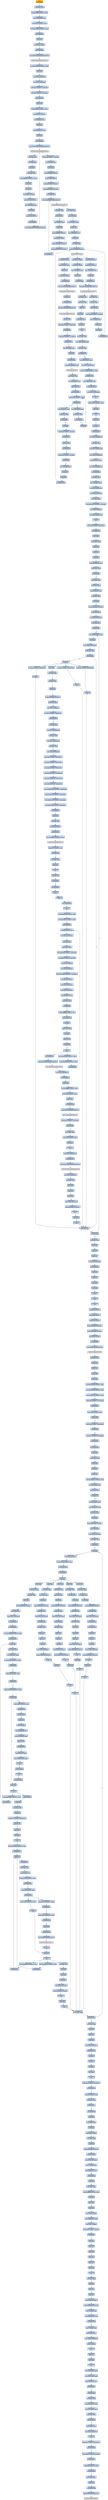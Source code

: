 digraph G {
node[shape=rectangle,style=filled,fillcolor=lightsteelblue,color=lightsteelblue]
bgcolor="transparent"
a0x00403894pushl_ebp[label="start\npushl %ebp",fillcolor="orange",color="lightgrey"];
a0x00403895movl_esp_ebp[label="0x00403895\nmovl %esp, %ebp"];
a0x00403897addl_0xfffffff4UINT8_esp[label="0x00403897\naddl $0xfffffff4<UINT8>, %esp"];
a0x0040389amovl_0x004040b0_eax[label="0x0040389a\nmovl 0x004040b0, %eax"];
a0x0040389fmovb_0x1UINT8_eax_[label="0x0040389f\nmovb $0x1<UINT8>, (%eax)"];
a0x004038a2movl_0x403864UINT32_eax[label="0x004038a2\nmovl $0x403864<UINT32>, %eax"];
a0x004038a7call_0x00403758[label="0x004038a7\ncall 0x00403758"];
a0x00403758pushl_eax[label="0x00403758\npushl %eax"];
a0x00403759pushl_0x0UINT8[label="0x00403759\npushl $0x0<UINT8>"];
a0x0040375bcall_0x00403658[label="0x0040375b\ncall 0x00403658"];
a0x00403658jmp_GetModuleHandleA_kernel32_dll[label="0x00403658\njmp GetModuleHandleA@kernel32.dll"];
GetModuleHandleA_kernel32_dll[label="GetModuleHandleA@kernel32.dll",fillcolor="lightgrey",color="lightgrey"];
a0x00403760movl_0x404098UINT32_edx[label="0x00403760\nmovl $0x404098<UINT32>, %edx"];
a0x00403765pushl_edx[label="0x00403765\npushl %edx"];
a0x00403766movl_eax_0x004054c4[label="0x00403766\nmovl %eax, 0x004054c4"];
a0x0040376cmovl_eax_0x4edx_[label="0x0040376c\nmovl %eax, 0x4(%edx)"];
a0x0040376fmovl_0x0UINT32_0x8edx_[label="0x0040376f\nmovl $0x0<UINT32>, 0x8(%edx)"];
a0x00403776movl_0x0UINT32_0xcedx_[label="0x00403776\nmovl $0x0<UINT32>, 0xc(%edx)"];
a0x0040377dcall_0x0040370c[label="0x0040377d\ncall 0x0040370c"];
a0x0040370cpushl_ebx[label="0x0040370c\npushl %ebx"];
a0x0040370daddl_0xfffffef8UINT32_esp[label="0x0040370d\naddl $0xfffffef8<UINT32>, %esp"];
a0x00403713pushl_0x105UINT32[label="0x00403713\npushl $0x105<UINT32>"];
a0x00403718leal_0x4esp__eax[label="0x00403718\nleal 0x4(%esp), %eax"];
a0x0040371cpushl_eax[label="0x0040371c\npushl %eax"];
a0x0040371dmovl_0x004054c4_eax[label="0x0040371d\nmovl 0x004054c4, %eax"];
a0x00403722pushl_eax[label="0x00403722\npushl %eax"];
a0x00403723call_0x00403650[label="0x00403723\ncall 0x00403650"];
a0x00403650jmp_GetModuleFileNameA_kernel32_dll[label="0x00403650\njmp GetModuleFileNameA@kernel32.dll"];
GetModuleFileNameA_kernel32_dll[label="GetModuleFileNameA@kernel32.dll",fillcolor="lightgrey",color="lightgrey"];
a0x00403728movl_esp_eax[label="0x00403728\nmovl %esp, %eax"];
a0x0040372acall_0x00402d6c[label="0x0040372a\ncall 0x00402d6c"];
a0x00402d6cpushl_ebp[label="0x00402d6c\npushl %ebp"];
a0x00402d6dmovl_esp_ebp[label="0x00402d6d\nmovl %esp, %ebp"];
a0x00402d6faddl_0xfffffee0UINT32_esp[label="0x00402d6f\naddl $0xfffffee0<UINT32>, %esp"];
a0x00402d75pushl_ebx[label="0x00402d75\npushl %ebx"];
a0x00402d76pushl_esi[label="0x00402d76\npushl %esi"];
a0x00402d77movl_eax__4ebp_[label="0x00402d77\nmovl %eax, -4(%ebp)"];
a0x00402d7apushl_0x105UINT32[label="0x00402d7a\npushl $0x105<UINT32>"];
a0x00402d7fleal__285ebp__eax[label="0x00402d7f\nleal -285(%ebp), %eax"];
a0x00402d85pushl_eax[label="0x00402d85\npushl %eax"];
a0x00402d86pushl_0x0UINT8[label="0x00402d86\npushl $0x0<UINT8>"];
a0x00402d88call_0x00401088[label="0x00402d88\ncall 0x00401088"];
a0x00401088jmp_GetModuleFileNameA_kernel32_dll[label="0x00401088\njmp GetModuleFileNameA@kernel32.dll"];
a0x00402d8dmovb_0x0UINT8__18ebp_[label="0x00402d8d\nmovb $0x0<UINT8>, -18(%ebp)"];
a0x00402d91leal__8ebp__eax[label="0x00402d91\nleal -8(%ebp), %eax"];
a0x00402d94pushl_eax[label="0x00402d94\npushl %eax"];
a0x00402d95pushl_0xf003fUINT32[label="0x00402d95\npushl $0xf003f<UINT32>"];
a0x00402d9apushl_0x0UINT8[label="0x00402d9a\npushl $0x0<UINT8>"];
a0x00402d9cpushl_0x402f24UINT32[label="0x00402d9c\npushl $0x402f24<UINT32>"];
a0x00402da1pushl_0x80000001UINT32[label="0x00402da1\npushl $0x80000001<UINT32>"];
a0x00402da6call_0x004010c0[label="0x00402da6\ncall 0x004010c0"];
a0x004010c0jmp_RegOpenKeyExA_advapi32_dll[label="0x004010c0\njmp RegOpenKeyExA@advapi32.dll"];
RegOpenKeyExA_advapi32_dll[label="RegOpenKeyExA@advapi32.dll",fillcolor="lightgrey",color="lightgrey"];
a0x00402dabtestl_eax_eax[label="0x00402dab\ntestl %eax, %eax"];
a0x00402dadje_0x00402dcd[label="0x00402dad\nje 0x00402dcd"];
a0x00402dafleal__8ebp__eax[label="0x00402daf\nleal -8(%ebp), %eax"];
a0x00402db2pushl_eax[label="0x00402db2\npushl %eax"];
a0x00402db3pushl_0xf003fUINT32[label="0x00402db3\npushl $0xf003f<UINT32>"];
a0x00402db8pushl_0x0UINT8[label="0x00402db8\npushl $0x0<UINT8>"];
a0x00402dbapushl_0x402f40UINT32[label="0x00402dba\npushl $0x402f40<UINT32>"];
a0x00402dbfpushl_0x80000001UINT32[label="0x00402dbf\npushl $0x80000001<UINT32>"];
a0x00402dc4call_0x004010c0[label="0x00402dc4\ncall 0x004010c0"];
a0x00402dc9testl_eax_eax[label="0x00402dc9\ntestl %eax, %eax"];
a0x00402dcbjne_0x00402e3a[label="0x00402dcb\njne 0x00402e3a"];
a0x00402e3amovl__4ebp__eax[label="0x00402e3a\nmovl -4(%ebp), %eax"];
a0x00402e3dpushl_eax[label="0x00402e3d\npushl %eax"];
a0x00402e3eleal__285ebp__eax[label="0x00402e3e\nleal -285(%ebp), %eax"];
a0x00402e44pushl_eax[label="0x00402e44\npushl %eax"];
a0x00402e45call_0x004010a8[label="0x00402e45\ncall 0x004010a8"];
a0x004010a8jmp_lstrcpyA_kernel32_dll[label="0x004010a8\njmp lstrcpyA@kernel32.dll"];
lstrcpyA_kernel32_dll[label="lstrcpyA@kernel32.dll",fillcolor="lightgrey",color="lightgrey"];
a0x00402e4apushl_0x5UINT8[label="0x00402e4a\npushl $0x5<UINT8>"];
a0x00402e4cleal__13ebp__eax[label="0x00402e4c\nleal -13(%ebp), %eax"];
a0x00402e4fpushl_eax[label="0x00402e4f\npushl %eax"];
a0x00402e50pushl_0x3UINT8[label="0x00402e50\npushl $0x3<UINT8>"];
a0x00402e52call_0x00401098[label="0x00402e52\ncall 0x00401098"];
a0x00401098jmp_GetThreadLocale_kernel32_dll[label="0x00401098\njmp GetThreadLocale@kernel32.dll"];
GetThreadLocale_kernel32_dll[label="GetThreadLocale@kernel32.dll",fillcolor="lightgrey",color="lightgrey"];
a0x00402e57pushl_eax[label="0x00402e57\npushl %eax"];
a0x00402e58call_0x00401080[label="0x00402e58\ncall 0x00401080"];
a0x00401080jmp_GetLocaleInfoA_kernel32_dll[label="0x00401080\njmp GetLocaleInfoA@kernel32.dll"];
GetLocaleInfoA_kernel32_dll[label="GetLocaleInfoA@kernel32.dll",fillcolor="lightgrey",color="lightgrey"];
a0x00402e5dxorl_esi_esi[label="0x00402e5d\nxorl %esi, %esi"];
a0x00402e5fcmpb_0x0UINT8__285ebp_[label="0x00402e5f\ncmpb $0x0<UINT8>, -285(%ebp)"];
a0x00402e66je_0x00402f1b[label="0x00402e66\nje 0x00402f1b"];
a0x00402e6ccmpb_0x0UINT8__13ebp_[label="0x00402e6c\ncmpb $0x0<UINT8>, -13(%ebp)"];
a0x00402e70jne_0x00402e7c[label="0x00402e70\njne 0x00402e7c"];
a0x00402e7cleal__285ebp__eax[label="0x00402e7c\nleal -285(%ebp), %eax"];
a0x00402e82pushl_eax[label="0x00402e82\npushl %eax"];
a0x00402e83call_0x004010b0[label="0x00402e83\ncall 0x004010b0"];
a0x004010b0jmp_lstrlenA_kernel32_dll[label="0x004010b0\njmp lstrlenA@kernel32.dll"];
lstrlenA_kernel32_dll[label="lstrlenA@kernel32.dll",fillcolor="lightgrey",color="lightgrey"];
a0x00402e88movl_eax_ebx[label="0x00402e88\nmovl %eax, %ebx"];
a0x00402e8aleal__285ebp__eax[label="0x00402e8a\nleal -285(%ebp), %eax"];
a0x00402e90addl_eax_ebx[label="0x00402e90\naddl %eax, %ebx"];
a0x00402e92jmp_0x00402e95[label="0x00402e92\njmp 0x00402e95"];
a0x00402e95cmpb_0x2eUINT8_ebx_[label="0x00402e95\ncmpb $0x2e<UINT8>, (%ebx)"];
a0x00402e98je_0x00402ea4[label="0x00402e98\nje 0x00402ea4"];
a0x00402e9aleal__285ebp__eax[label="0x00402e9a\nleal -285(%ebp), %eax"];
a0x00402ea0cmpl_eax_ebx[label="0x00402ea0\ncmpl %eax, %ebx"];
a0x00402ea2jne_0x00402e94[label="0x00402ea2\njne 0x00402e94"];
a0x00402e94decl_ebx[label="0x00402e94\ndecl %ebx"];
a0x00402ea4leal__285ebp__eax[label="0x00402ea4\nleal -285(%ebp), %eax"];
a0x00402eaacmpl_eax_ebx[label="0x00402eaa\ncmpl %eax, %ebx"];
a0x00402eacje_0x00402f1b[label="0x00402eac\nje 0x00402f1b"];
a0x00402eaeincl_ebx[label="0x00402eae\nincl %ebx"];
a0x00402eafcmpb_0x0UINT8__18ebp_[label="0x00402eaf\ncmpb $0x0<UINT8>, -18(%ebp)"];
a0x00402eb3je_0x00402ed1[label="0x00402eb3\nje 0x00402ed1"];
a0x00402ed1testl_esi_esi[label="0x00402ed1\ntestl %esi, %esi"];
a0x00402ed3jne_0x00402f1b[label="0x00402ed3\njne 0x00402f1b"];
a0x00402ed5cmpb_0x0UINT8__13ebp_[label="0x00402ed5\ncmpb $0x0<UINT8>, -13(%ebp)"];
a0x00402ed9je_0x00402f1b[label="0x00402ed9\nje 0x00402f1b"];
a0x00402edbleal__13ebp__eax[label="0x00402edb\nleal -13(%ebp), %eax"];
a0x00402edepushl_eax[label="0x00402ede\npushl %eax"];
a0x00402edfpushl_ebx[label="0x00402edf\npushl %ebx"];
a0x00402ee0call_0x004010a8[label="0x00402ee0\ncall 0x004010a8"];
a0x00402ee5pushl_0x2UINT8[label="0x00402ee5\npushl $0x2<UINT8>"];
a0x00402ee7pushl_0x0UINT8[label="0x00402ee7\npushl $0x0<UINT8>"];
a0x00402ee9leal__285ebp__eax[label="0x00402ee9\nleal -285(%ebp), %eax"];
a0x00402eefpushl_eax[label="0x00402eef\npushl %eax"];
a0x00402ef0call_0x004010a0[label="0x00402ef0\ncall 0x004010a0"];
a0x004010a0jmp_LoadLibraryExA_kernel32_dll[label="0x004010a0\njmp LoadLibraryExA@kernel32.dll"];
LoadLibraryExA_kernel32_dll[label="LoadLibraryExA@kernel32.dll",fillcolor="lightgrey",color="lightgrey"];
a0x00402ef5movl_eax_esi[label="0x00402ef5\nmovl %eax, %esi"];
a0x00402ef7testl_esi_esi[label="0x00402ef7\ntestl %esi, %esi"];
a0x00402ef9jne_0x00402f1b[label="0x00402ef9\njne 0x00402f1b"];
a0x00402efbmovb_0x0UINT8__11ebp_[label="0x00402efb\nmovb $0x0<UINT8>, -11(%ebp)"];
a0x00402effleal__13ebp__eax[label="0x00402eff\nleal -13(%ebp), %eax"];
a0x00402f02pushl_eax[label="0x00402f02\npushl %eax"];
a0x00402f03pushl_ebx[label="0x00402f03\npushl %ebx"];
a0x00402f04call_0x004010a8[label="0x00402f04\ncall 0x004010a8"];
a0x00402f09pushl_0x2UINT8[label="0x00402f09\npushl $0x2<UINT8>"];
a0x00402f0bpushl_0x0UINT8[label="0x00402f0b\npushl $0x0<UINT8>"];
a0x00402f0dleal__285ebp__eax[label="0x00402f0d\nleal -285(%ebp), %eax"];
a0x00402f13pushl_eax[label="0x00402f13\npushl %eax"];
a0x00402f14call_0x004010a0[label="0x00402f14\ncall 0x004010a0"];
a0x00402f19movl_eax_esi[label="0x00402f19\nmovl %eax, %esi"];
a0x00402f1bmovl_esi_eax[label="0x00402f1b\nmovl %esi, %eax"];
a0x00402f1dpopl_esi[label="0x00402f1d\npopl %esi"];
a0x00402f1epopl_ebx[label="0x00402f1e\npopl %ebx"];
a0x00402f1fmovl_ebp_esp[label="0x00402f1f\nmovl %ebp, %esp"];
a0x00402f21popl_ebp[label="0x00402f21\npopl %ebp"];
a0x00402f22ret[label="0x00402f22\nret"];
a0x0040372fmovl_eax_ebx[label="0x0040372f\nmovl %eax, %ebx"];
a0x00403731movl_ebx_0x004040a8[label="0x00403731\nmovl %ebx, 0x004040a8"];
a0x00403737testl_ebx_ebx[label="0x00403737\ntestl %ebx, %ebx"];
a0x00403739jne_0x00403745[label="0x00403739\njne 0x00403745"];
a0x0040373bmovl_0x0040409c_eax[label="0x0040373b\nmovl 0x0040409c, %eax"];
a0x00403740movl_eax_0x004040a8[label="0x00403740\nmovl %eax, 0x004040a8"];
a0x00403745movl_0x404098UINT32_eax[label="0x00403745\nmovl $0x404098<UINT32>, %eax"];
a0x0040374acall_0x00402fc0[label="0x0040374a\ncall 0x00402fc0"];
a0x00402fc0movl_0x00404008_edx[label="0x00402fc0\nmovl 0x00404008, %edx"];
a0x00402fc6movl_edx_eax_[label="0x00402fc6\nmovl %edx, (%eax)"];
a0x00402fc8movl_eax_0x00404008[label="0x00402fc8\nmovl %eax, 0x00404008"];
a0x00402fcdret[label="0x00402fcd\nret"];
a0x0040374faddl_0x108UINT32_esp[label="0x0040374f\naddl $0x108<UINT32>, %esp"];
a0x00403755popl_ebx[label="0x00403755\npopl %ebx"];
a0x00403756ret[label="0x00403756\nret"];
a0x00403782popl_edx[label="0x00403782\npopl %edx"];
a0x00403783popl_eax[label="0x00403783\npopl %eax"];
a0x00403784call_0x00402ae0[label="0x00403784\ncall 0x00402ae0"];
a0x00402ae0movl_eax_0x00405494[label="0x00402ae0\nmovl %eax, 0x00405494"];
a0x00402ae6xorl_eax_eax[label="0x00402ae6\nxorl %eax, %eax"];
a0x00402ae8movl_eax_0x00405498[label="0x00402ae8\nmovl %eax, 0x00405498"];
a0x00402aeemovl_edx_0x0040549c[label="0x00402aee\nmovl %edx, 0x0040549c"];
a0x00402af4movl_0x4edx__eax[label="0x00402af4\nmovl 0x4(%edx), %eax"];
a0x00402af7movl_eax_0x0040500c[label="0x00402af7\nmovl %eax, 0x0040500c"];
a0x00402afdcall_0x004029d8[label="0x00402afd\ncall 0x004029d8"];
a0x004029d8xorl_edx_edx[label="0x004029d8\nxorl %edx, %edx"];
a0x004029daleal__12ebp__eax[label="0x004029da\nleal -12(%ebp), %eax"];
a0x004029ddmovl_fs_edx__ecx[label="0x004029dd\nmovl %fs:(%edx), %ecx"];
a0x004029e0movl_eax_fs_edx_[label="0x004029e0\nmovl %eax, %fs:(%edx)"];
a0x004029e3movl_ecx_eax_[label="0x004029e3\nmovl %ecx, (%eax)"];
a0x004029e5movl_0x40295cUINT32_0x4eax_[label="0x004029e5\nmovl $0x40295c<UINT32>, 0x4(%eax)"];
a0x004029ecmovl_ebp_0x8eax_[label="0x004029ec\nmovl %ebp, 0x8(%eax)"];
a0x004029efmovl_eax_0x00405490[label="0x004029ef\nmovl %eax, 0x00405490"];
a0x004029f5ret[label="0x004029f5\nret"];
a0x00402b02movb_0x0UINT8_0x00405014[label="0x00402b02\nmovb $0x0<UINT8>, 0x00405014"];
a0x00402b09call_0x00402a80[label="0x00402b09\ncall 0x00402a80"];
a0x00402a80pushl_ebp[label="0x00402a80\npushl %ebp"];
a0x00402a81movl_esp_ebp[label="0x00402a81\nmovl %esp, %ebp"];
a0x00402a83pushl_ebx[label="0x00402a83\npushl %ebx"];
a0x00402a84pushl_esi[label="0x00402a84\npushl %esi"];
a0x00402a85pushl_edi[label="0x00402a85\npushl %edi"];
a0x00402a86movl_0x00405494_eax[label="0x00402a86\nmovl 0x00405494, %eax"];
a0x00402a8btestl_eax_eax[label="0x00402a8b\ntestl %eax, %eax"];
a0x00402a8dje_0x00402ada[label="0x00402a8d\nje 0x00402ada"];
a0x00402a8fmovl_eax__esi[label="0x00402a8f\nmovl (%eax), %esi"];
a0x00402a91xorl_ebx_ebx[label="0x00402a91\nxorl %ebx, %ebx"];
a0x00402a93movl_0x4eax__edi[label="0x00402a93\nmovl 0x4(%eax), %edi"];
a0x00402a96xorl_edx_edx[label="0x00402a96\nxorl %edx, %edx"];
a0x00402a98pushl_ebp[label="0x00402a98\npushl %ebp"];
a0x00402a99pushl_0x402ac6UINT32[label="0x00402a99\npushl $0x402ac6<UINT32>"];
a0x00402a9epushl_fs_edx_[label="0x00402a9e\npushl %fs:(%edx)"];
a0x00402aa1movl_esp_fs_edx_[label="0x00402aa1\nmovl %esp, %fs:(%edx)"];
a0x00402aa4cmpl_ebx_esi[label="0x00402aa4\ncmpl %ebx, %esi"];
a0x00402aa6jle_0x00402abc[label="0x00402aa6\njle 0x00402abc"];
a0x00402aa8movl_ediebx8__eax[label="0x00402aa8\nmovl (%edi,%ebx,8), %eax"];
a0x00402aabincl_ebx[label="0x00402aab\nincl %ebx"];
a0x00402aacmovl_ebx_0x00405498[label="0x00402aac\nmovl %ebx, 0x00405498"];
a0x00402ab2testl_eax_eax[label="0x00402ab2\ntestl %eax, %eax"];
a0x00402ab4je_0x00402ab8[label="0x00402ab4\nje 0x00402ab8"];
a0x00402ab6call_eax[label="0x00402ab6\ncall %eax"];
a0x004037bcsubl_0x1UINT8_0x004054c8[label="0x004037bc\nsubl $0x1<UINT8>, 0x004054c8"];
a0x004037c3ret[label="0x004037c3\nret"];
a0x00402ab8cmpl_ebx_esi[label="0x00402ab8\ncmpl %ebx, %esi"];
a0x00402abajg_0x00402aa8[label="0x00402aba\njg 0x00402aa8"];
a0x00403558pushl_ebp[label="0x00403558\npushl %ebp"];
a0x00403559movl_esp_ebp[label="0x00403559\nmovl %esp, %ebp"];
a0x0040355bxorl_eax_eax[label="0x0040355b\nxorl %eax, %eax"];
a0x0040355dpushl_ebp[label="0x0040355d\npushl %ebp"];
a0x0040355epushl_0x403640UINT32[label="0x0040355e\npushl $0x403640<UINT32>"];
a0x00403563pushl_fs_eax_[label="0x00403563\npushl %fs:(%eax)"];
a0x00403566movl_esp_fs_eax_[label="0x00403566\nmovl %esp, %fs:(%eax)"];
a0x00403569subl_0x1UINT8_0x00405414[label="0x00403569\nsubl $0x1<UINT8>, 0x00405414"];
a0x00403570jae_0x00403632[label="0x00403570\njae 0x00403632"];
a0x00403576xorl_eax_eax[label="0x00403576\nxorl %eax, %eax"];
a0x00403578movl_eax_0x00405020[label="0x00403578\nmovl %eax, 0x00405020"];
a0x0040357dxorl_eax_eax[label="0x0040357d\nxorl %eax, %eax"];
a0x0040357fmovl_eax_0x00405028[label="0x0040357f\nmovl %eax, 0x00405028"];
a0x00403584xorl_eax_eax[label="0x00403584\nxorl %eax, %eax"];
a0x00403586movl_eax_0x0040502c[label="0x00403586\nmovl %eax, 0x0040502c"];
a0x0040358bmovb_0x2UINT8_0x00405032[label="0x0040358b\nmovb $0x2<UINT8>, 0x00405032"];
a0x00403592movb_0x2UINT8_0x00405033[label="0x00403592\nmovb $0x2<UINT8>, 0x00405033"];
a0x00403599movb_0x3UINT8_0x00405034[label="0x00403599\nmovb $0x3<UINT8>, 0x00405034"];
a0x004035a0movw_0x0UINT16_0x004053dc[label="0x004035a0\nmovw $0x0<UINT16>, 0x004053dc"];
a0x004035a9movw_0x1UINT16_0x004053ec[label="0x004035a9\nmovw $0x1<UINT16>, 0x004053ec"];
a0x004035b2movw_0xaUINT16_0x004053fc[label="0x004035b2\nmovw $0xa<UINT16>, 0x004053fc"];
a0x004035bbmovl_0x80020004UINT32_0x00405404[label="0x004035bb\nmovl $0x80020004<UINT32>, 0x00405404"];
a0x004035c5movl_0x402cf0UINT32_0x004053d0[label="0x004035c5\nmovl $0x402cf0<UINT32>, 0x004053d0"];
a0x004035cfmovl_0x402ce8UINT32_0x004053d4[label="0x004035cf\nmovl $0x402ce8<UINT32>, 0x004053d4"];
a0x004035d9movl_0x402cf0UINT32_0x004053d8[label="0x004035d9\nmovl $0x402cf0<UINT32>, 0x004053d8"];
a0x004035e3call_0x00402518[label="0x004035e3\ncall 0x00402518"];
a0x00402518pushl_ebx[label="0x00402518\npushl %ebx"];
a0x00402519xorl_ebx_ebx[label="0x00402519\nxorl %ebx, %ebx"];
a0x0040251bpushl_0x0UINT8[label="0x0040251b\npushl $0x0<UINT8>"];
a0x0040251dcall_0x00402510[label="0x0040251d\ncall 0x00402510"];
a0x00402510jmp_GetKeyboardType_user32_dll[label="0x00402510\njmp GetKeyboardType@user32.dll"];
GetKeyboardType_user32_dll[label="GetKeyboardType@user32.dll",fillcolor="lightgrey",color="lightgrey"];
a0x00402522cmpl_0x7UINT8_eax[label="0x00402522\ncmpl $0x7<UINT8>, %eax"];
a0x00402525jne_0x00402543[label="0x00402525\njne 0x00402543"];
a0x00402543movl_ebx_eax[label="0x00402543\nmovl %ebx, %eax"];
a0x00402545popl_ebx[label="0x00402545\npopl %ebx"];
a0x00402546ret[label="0x00402546\nret"];
a0x004035e8testb_al_al[label="0x004035e8\ntestb %al, %al"];
a0x004035eaje_0x004035f1[label="0x004035ea\nje 0x004035f1"];
a0x004035f1call_0x0040260c[label="0x004035f1\ncall 0x0040260c"];
a0x0040260cfninit_[label="0x0040260c\nfninit "];
a0x0040260efwait_[label="0x0040260e\nfwait "];
a0x0040260ffldcw_0x00404000[label="0x0040260f\nfldcw 0x00404000"];
a0x00402615ret[label="0x00402615\nret"];
a0x004035f6movl_0x405038UINT32_eax[label="0x004035f6\nmovl $0x405038<UINT32>, %eax"];
a0x004035fbmovl_0x40364cUINT32_edx[label="0x004035fb\nmovl $0x40364c<UINT32>, %edx"];
a0x00403600call_0x0040324a[label="0x00403600\ncall 0x0040324a"];
a0x0040324aleal_0x14ceax__ecx[label="0x0040324a\nleal 0x14c(%eax), %ecx"];
a0x00403250movl_ecx_0x14eax_[label="0x00403250\nmovl %ecx, 0x14(%eax)"];
a0x00403253xorl_ecx_ecx[label="0x00403253\nxorl %ecx, %ecx"];
a0x00403255movl_ecx_eax_[label="0x00403255\nmovl %ecx, (%eax)"];
a0x00403257movl_0xd7b0UINT32_0x4eax_[label="0x00403257\nmovl $0xd7b0<UINT32>, 0x4(%eax)"];
a0x0040325emovl_0x80UINT32_0x8eax_[label="0x0040325e\nmovl $0x80<UINT32>, 0x8(%eax)"];
a0x00403265movl_ecx_0xceax_[label="0x00403265\nmovl %ecx, 0xc(%eax)"];
a0x00403268movl_ecx_0x10eax_[label="0x00403268\nmovl %ecx, 0x10(%eax)"];
a0x0040326bmovl_0x4030bcUINT32_0x18eax_[label="0x0040326b\nmovl $0x4030bc<UINT32>, 0x18(%eax)"];
a0x00403272movl_ecx_0x1ceax_[label="0x00403272\nmovl %ecx, 0x1c(%eax)"];
a0x00403275movl_ecx_0x20eax_[label="0x00403275\nmovl %ecx, 0x20(%eax)"];
a0x00403278movl_ecx_0x24eax_[label="0x00403278\nmovl %ecx, 0x24(%eax)"];
a0x0040327bleal_0x48eax__eax[label="0x0040327b\nleal 0x48(%eax), %eax"];
a0x0040327etestl_edx_edx[label="0x0040327e\ntestl %edx, %edx"];
a0x00403280je_0x0040329d[label="0x00403280\nje 0x0040329d"];
a0x00403282movb_0xffffff82UINT8_ch[label="0x00403282\nmovb $0xffffff82<UINT8>, %ch"];
a0x00403284movb_edx__cl[label="0x00403284\nmovb (%edx), %cl"];
a0x00403286incl_edx[label="0x00403286\nincl %edx"];
a0x00403287movb_cl_eax_[label="0x00403287\nmovb %cl, (%eax)"];
a0x00403289incl_eax[label="0x00403289\nincl %eax"];
a0x0040328atestb_cl_cl[label="0x0040328a\ntestb %cl, %cl"];
a0x0040328cje_0x0040329f[label="0x0040328c\nje 0x0040329f"];
a0x0040329fret[label="0x0040329f\nret"];
a0x00403605movl_0x405204UINT32_eax[label="0x00403605\nmovl $0x405204<UINT32>, %eax"];
a0x0040360amovl_0x40364cUINT32_edx[label="0x0040360a\nmovl $0x40364c<UINT32>, %edx"];
a0x0040360fcall_0x0040324a[label="0x0040360f\ncall 0x0040324a"];
a0x00403614call_0x00401070[label="0x00403614\ncall 0x00401070"];
a0x00401070jmp_GetCommandLineA_kernel32_dll[label="0x00401070\njmp GetCommandLineA@kernel32.dll"];
GetCommandLineA_kernel32_dll[label="GetCommandLineA@kernel32.dll",fillcolor="lightgrey",color="lightgrey"];
a0x00403619movl_eax_0x0040501c[label="0x00403619\nmovl %eax, 0x0040501c"];
a0x0040361ecall_0x004010e0[label="0x0040361e\ncall 0x004010e0"];
a0x004010e0pushl_ebx[label="0x004010e0\npushl %ebx"];
a0x004010e1addl_0xffffffbcUINT8_esp[label="0x004010e1\naddl $0xffffffbc<UINT8>, %esp"];
a0x004010e4movl_0xaUINT32_ebx[label="0x004010e4\nmovl $0xa<UINT32>, %ebx"];
a0x004010e9pushl_esp[label="0x004010e9\npushl %esp"];
a0x004010eacall_0x00401090[label="0x004010ea\ncall 0x00401090"];
a0x00401090jmp_GetStartupInfoA_kernel32_dll[label="0x00401090\njmp GetStartupInfoA@kernel32.dll"];
GetStartupInfoA_kernel32_dll[label="GetStartupInfoA@kernel32.dll",fillcolor="lightgrey",color="lightgrey"];
a0x004010eftestb_0x1UINT8_0x2cesp_[label="0x004010ef\ntestb $0x1<UINT8>, 0x2c(%esp)"];
a0x004010f4je_0x004010fb[label="0x004010f4\nje 0x004010fb"];
a0x004010fbmovl_ebx_eax[label="0x004010fb\nmovl %ebx, %eax"];
a0x004010fdaddl_0x44UINT8_esp[label="0x004010fd\naddl $0x44<UINT8>, %esp"];
a0x00401100popl_ebx[label="0x00401100\npopl %ebx"];
a0x00401101ret[label="0x00401101\nret"];
a0x00403623movl_eax_0x00405018[label="0x00403623\nmovl %eax, 0x00405018"];
a0x00403628call_0x00403040[label="0x00403628\ncall 0x00403040"];
a0x00403040jmp_GetCurrentThreadId_kernel32_dll[label="0x00403040\njmp GetCurrentThreadId@kernel32.dll"];
GetCurrentThreadId_kernel32_dll[label="GetCurrentThreadId@kernel32.dll",fillcolor="lightgrey",color="lightgrey"];
a0x0040362dmovl_eax_0x00405010[label="0x0040362d\nmovl %eax, 0x00405010"];
a0x00403632xorl_eax_eax[label="0x00403632\nxorl %eax, %eax"];
a0x00403634popl_edx[label="0x00403634\npopl %edx"];
a0x00403635popl_ecx[label="0x00403635\npopl %ecx"];
a0x00403636popl_ecx[label="0x00403636\npopl %ecx"];
a0x00403637movl_edx_fs_eax_[label="0x00403637\nmovl %edx, %fs:(%eax)"];
a0x0040363apushl_0x403647UINT32[label="0x0040363a\npushl $0x403647<UINT32>"];
a0x0040363fret[label="0x0040363f\nret"];
a0x00403647popl_ebp[label="0x00403647\npopl %ebp"];
a0x00403648ret[label="0x00403648\nret"];
a0x004037f4subl_0x1UINT8_0x004054d0[label="0x004037f4\nsubl $0x1<UINT8>, 0x004054d0"];
a0x004037fbret[label="0x004037fb\nret"];
a0x00403834subl_0x1UINT8_0x004054d4[label="0x00403834\nsubl $0x1<UINT8>, 0x004054d4"];
a0x0040383bret[label="0x0040383b\nret"];
a0x00402abcxorl_eax_eax[label="0x00402abc\nxorl %eax, %eax"];
a0x00402abepopl_edx[label="0x00402abe\npopl %edx"];
a0x00402abfpopl_ecx[label="0x00402abf\npopl %ecx"];
a0x00402ac0popl_ecx[label="0x00402ac0\npopl %ecx"];
a0x00402ac1movl_edx_fs_eax_[label="0x00402ac1\nmovl %edx, %fs:(%eax)"];
a0x00402ac4jmp_0x00402ada[label="0x00402ac4\njmp 0x00402ada"];
a0x00402adapopl_edi[label="0x00402ada\npopl %edi"];
a0x00402adbpopl_esi[label="0x00402adb\npopl %esi"];
a0x00402adcpopl_ebx[label="0x00402adc\npopl %ebx"];
a0x00402addpopl_ebp[label="0x00402add\npopl %ebp"];
a0x00402aderet[label="0x00402ade\nret"];
a0x00402b0eret[label="0x00402b0e\nret"];
a0x00403789ret[label="0x00403789\nret"];
a0x004038acpushl_0x3UINT8[label="0x004038ac\npushl $0x3<UINT8>"];
a0x004038aepushl_0x0UINT8[label="0x004038ae\npushl $0x0<UINT8>"];
a0x004038b0pushl_0x0UINT8[label="0x004038b0\npushl $0x0<UINT8>"];
a0x004038b2pushl_0x4038c8UINT32[label="0x004038b2\npushl $0x4038c8<UINT32>"];
a0x004038b7pushl_0x4038f8UINT32[label="0x004038b7\npushl $0x4038f8<UINT32>"];
a0x004038bcpushl_0x0UINT8[label="0x004038bc\npushl $0x0<UINT8>"];
a0x004038becall_0x004037fc[label="0x004038be\ncall 0x004037fc"];
a0x004037fcjmp_ShellExecuteA_shell32_dll[label="0x004037fc\njmp ShellExecuteA@shell32.dll"];
ShellExecuteA_shell32_dll[label="ShellExecuteA@shell32.dll",fillcolor="lightgrey",color="lightgrey"];
a0x004038c3call_0x00402b94[label="0x004038c3\ncall 0x00402b94"];
a0x00402b94pushl_ebx[label="0x00402b94\npushl %ebx"];
a0x00402b95pushl_esi[label="0x00402b95\npushl %esi"];
a0x00402b96pushl_edi[label="0x00402b96\npushl %edi"];
a0x00402b97pushl_ebp[label="0x00402b97\npushl %ebp"];
a0x00402b98movl_0x40548cUINT32_ebx[label="0x00402b98\nmovl $0x40548c<UINT32>, %ebx"];
a0x00402b9dmovl_0x405020UINT32_esi[label="0x00402b9d\nmovl $0x405020<UINT32>, %esi"];
a0x00402ba2movl_0x405024UINT32_edi[label="0x00402ba2\nmovl $0x405024<UINT32>, %edi"];
a0x00402ba7cmpb_0x0UINT8_0x24ebx_[label="0x00402ba7\ncmpb $0x0<UINT8>, 0x24(%ebx)"];
a0x00402babjne_0x00402bc3[label="0x00402bab\njne 0x00402bc3"];
a0x00402badcmpl_0x0UINT8_edi_[label="0x00402bad\ncmpl $0x0<UINT8>, (%edi)"];
a0x00402bb0je_0x00402bc3[label="0x00402bb0\nje 0x00402bc3"];
a0x00402bc3cmpl_0x0UINT8_0x00405028[label="0x00402bc3\ncmpl $0x0<UINT8>, 0x00405028"];
a0x00402bcaje_0x00402c0a[label="0x00402bca\nje 0x00402c0a"];
a0x00402c0acmpb_0x2UINT8_0x24ebx_[label="0x00402c0a\ncmpb $0x2<UINT8>, 0x24(%ebx)"];
a0x00402c0ejne_0x00402c1a[label="0x00402c0e\njne 0x00402c1a"];
a0x00402c1acall_0x00402a20[label="0x00402c1a\ncall 0x00402a20"];
a0x00402a20pushl_ebp[label="0x00402a20\npushl %ebp"];
a0x00402a21movl_esp_ebp[label="0x00402a21\nmovl %esp, %ebp"];
a0x00402a23pushl_ebx[label="0x00402a23\npushl %ebx"];
a0x00402a24pushl_esi[label="0x00402a24\npushl %esi"];
a0x00402a25pushl_edi[label="0x00402a25\npushl %edi"];
a0x00402a26movl_0x40548cUINT32_edi[label="0x00402a26\nmovl $0x40548c<UINT32>, %edi"];
a0x00402a2bmovl_0x8edi__eax[label="0x00402a2b\nmovl 0x8(%edi), %eax"];
a0x00402a2etestl_eax_eax[label="0x00402a2e\ntestl %eax, %eax"];
a0x00402a30je_0x00402a7a[label="0x00402a30\nje 0x00402a7a"];
a0x00402a32movl_0xcedi__ebx[label="0x00402a32\nmovl 0xc(%edi), %ebx"];
a0x00402a35movl_0x4eax__esi[label="0x00402a35\nmovl 0x4(%eax), %esi"];
a0x00402a38xorl_edx_edx[label="0x00402a38\nxorl %edx, %edx"];
a0x00402a3apushl_ebp[label="0x00402a3a\npushl %ebp"];
a0x00402a3bpushl_0x402a66UINT32[label="0x00402a3b\npushl $0x402a66<UINT32>"];
a0x00402a40pushl_fs_edx_[label="0x00402a40\npushl %fs:(%edx)"];
a0x00402a43movl_esp_fs_edx_[label="0x00402a43\nmovl %esp, %fs:(%edx)"];
a0x00402a46testl_ebx_ebx[label="0x00402a46\ntestl %ebx, %ebx"];
a0x00402a48jle_0x00402a5c[label="0x00402a48\njle 0x00402a5c"];
a0x00402a4adecl_ebx[label="0x00402a4a\ndecl %ebx"];
a0x00402a4bmovl_ebx_0xcedi_[label="0x00402a4b\nmovl %ebx, 0xc(%edi)"];
a0x00402a4emovl_0x4esiebx8__eax[label="0x00402a4e\nmovl 0x4(%esi,%ebx,8), %eax"];
a0x00402a52testl_eax_eax[label="0x00402a52\ntestl %eax, %eax"];
a0x00402a54je_0x00402a58[label="0x00402a54\nje 0x00402a58"];
a0x00402a56call_eax[label="0x00402a56\ncall %eax"];
a0x0040383cpushl_ebp[label="0x0040383c\npushl %ebp"];
a0x0040383dmovl_esp_ebp[label="0x0040383d\nmovl %esp, %ebp"];
a0x0040383fxorl_eax_eax[label="0x0040383f\nxorl %eax, %eax"];
a0x00403841pushl_ebp[label="0x00403841\npushl %ebp"];
a0x00403842pushl_0x40385bUINT32[label="0x00403842\npushl $0x40385b<UINT32>"];
a0x00403847pushl_fs_eax_[label="0x00403847\npushl %fs:(%eax)"];
a0x0040384amovl_esp_fs_eax_[label="0x0040384a\nmovl %esp, %fs:(%eax)"];
a0x0040384dxorl_eax_eax[label="0x0040384d\nxorl %eax, %eax"];
a0x0040384fpopl_edx[label="0x0040384f\npopl %edx"];
a0x00403850popl_ecx[label="0x00403850\npopl %ecx"];
a0x00403851popl_ecx[label="0x00403851\npopl %ecx"];
a0x00403852movl_edx_fs_eax_[label="0x00403852\nmovl %edx, %fs:(%eax)"];
a0x00403855pushl_0x403862UINT32[label="0x00403855\npushl $0x403862<UINT32>"];
a0x0040385aret[label="0x0040385a\nret"];
a0x00403862popl_ebp[label="0x00403862\npopl %ebp"];
a0x00403863ret[label="0x00403863\nret"];
a0x00402a58testl_ebx_ebx[label="0x00402a58\ntestl %ebx, %ebx"];
a0x00402a5ajg_0x00402a4a[label="0x00402a5a\njg 0x00402a4a"];
a0x00403804pushl_ebp[label="0x00403804\npushl %ebp"];
a0x00403805movl_esp_ebp[label="0x00403805\nmovl %esp, %ebp"];
a0x00403807xorl_eax_eax[label="0x00403807\nxorl %eax, %eax"];
a0x00403809pushl_ebp[label="0x00403809\npushl %ebp"];
a0x0040380apushl_0x403829UINT32[label="0x0040380a\npushl $0x403829<UINT32>"];
a0x0040380fpushl_fs_eax_[label="0x0040380f\npushl %fs:(%eax)"];
a0x00403812movl_esp_fs_eax_[label="0x00403812\nmovl %esp, %fs:(%eax)"];
a0x00403815incl_0x004054d4[label="0x00403815\nincl 0x004054d4"];
a0x0040381bxorl_eax_eax[label="0x0040381b\nxorl %eax, %eax"];
a0x0040381dpopl_edx[label="0x0040381d\npopl %edx"];
a0x0040381epopl_ecx[label="0x0040381e\npopl %ecx"];
a0x0040381fpopl_ecx[label="0x0040381f\npopl %ecx"];
a0x00403820movl_edx_fs_eax_[label="0x00403820\nmovl %edx, %fs:(%eax)"];
a0x00403823pushl_0x403830UINT32[label="0x00403823\npushl $0x403830<UINT32>"];
a0x00403828ret[label="0x00403828\nret"];
a0x00403830popl_ebp[label="0x00403830\npopl %ebp"];
a0x00403831ret[label="0x00403831\nret"];
a0x004037c4pushl_ebp[label="0x004037c4\npushl %ebp"];
a0x004037c5movl_esp_ebp[label="0x004037c5\nmovl %esp, %ebp"];
a0x004037c7xorl_eax_eax[label="0x004037c7\nxorl %eax, %eax"];
a0x004037c9pushl_ebp[label="0x004037c9\npushl %ebp"];
a0x004037capushl_0x4037e9UINT32[label="0x004037ca\npushl $0x4037e9<UINT32>"];
a0x004037cfpushl_fs_eax_[label="0x004037cf\npushl %fs:(%eax)"];
a0x004037d2movl_esp_fs_eax_[label="0x004037d2\nmovl %esp, %fs:(%eax)"];
a0x004037d5incl_0x004054d0[label="0x004037d5\nincl 0x004054d0"];
a0x004037dbxorl_eax_eax[label="0x004037db\nxorl %eax, %eax"];
a0x004037ddpopl_edx[label="0x004037dd\npopl %edx"];
a0x004037depopl_ecx[label="0x004037de\npopl %ecx"];
a0x004037dfpopl_ecx[label="0x004037df\npopl %ecx"];
a0x004037e0movl_edx_fs_eax_[label="0x004037e0\nmovl %edx, %fs:(%eax)"];
a0x004037e3pushl_0x4037f0UINT32[label="0x004037e3\npushl $0x4037f0<UINT32>"];
a0x004037e8ret[label="0x004037e8\nret"];
a0x004037f0popl_ebp[label="0x004037f0\npopl %ebp"];
a0x004037f1ret[label="0x004037f1\nret"];
a0x004034f0pushl_ebp[label="0x004034f0\npushl %ebp"];
a0x004034f1movl_esp_ebp[label="0x004034f1\nmovl %esp, %ebp"];
a0x004034f3xorl_eax_eax[label="0x004034f3\nxorl %eax, %eax"];
a0x004034f5pushl_ebp[label="0x004034f5\npushl %ebp"];
a0x004034f6pushl_0x40354eUINT32[label="0x004034f6\npushl $0x40354e<UINT32>"];
a0x004034fbpushl_fs_eax_[label="0x004034fb\npushl %fs:(%eax)"];
a0x004034femovl_esp_fs_eax_[label="0x004034fe\nmovl %esp, %fs:(%eax)"];
a0x00403501incl_0x00405414[label="0x00403501\nincl 0x00405414"];
a0x00403507jne_0x00403540[label="0x00403507\njne 0x00403540"];
a0x00403509movl_0x405038UINT32_eax[label="0x00403509\nmovl $0x405038<UINT32>, %eax"];
a0x0040350ecall_0x004032ec[label="0x0040350e\ncall 0x004032ec"];
a0x004032ecpushl_ebx[label="0x004032ec\npushl %ebx"];
a0x004032edmovl_eax_ebx[label="0x004032ed\nmovl %eax, %ebx"];
a0x004032efmovl_0x4eax__edx[label="0x004032ef\nmovl 0x4(%eax), %edx"];
a0x004032f2subl_0xd7b1UINT32_edx[label="0x004032f2\nsubl $0xd7b1<UINT32>, %edx"];
a0x004032f8je_0x00403308[label="0x004032f8\nje 0x00403308"];
a0x004032facmpl_0x2UINT8_edx[label="0x004032fa\ncmpl $0x2<UINT8>, %edx"];
a0x004032fdja_0x00403318[label="0x004032fd\nja 0x00403318"];
a0x00403318cmpl_0x405038UINT32_eax[label="0x00403318\ncmpl $0x405038<UINT32>, %eax"];
a0x0040331dje_0x0040330f[label="0x0040331d\nje 0x0040330f"];
a0x0040330fpopl_ebx[label="0x0040330f\npopl %ebx"];
a0x00403310ret[label="0x00403310\nret"];
a0x00403513movl_0x405204UINT32_eax[label="0x00403513\nmovl $0x405204<UINT32>, %eax"];
a0x00403518call_0x004032ec[label="0x00403518\ncall 0x004032ec"];
a0x0040331fmovl_0x67UINT32_eax[label="0x0040331f\nmovl $0x67<UINT32>, %eax"];
a0x00403324jmp_0x00403311[label="0x00403324\njmp 0x00403311"];
a0x00403311call_0x004024c0[label="0x00403311\ncall 0x004024c0"];
a0x004024c0pushl_eax[label="0x004024c0\npushl %eax"];
a0x004024c1call_0x004036c8[label="0x004024c1\ncall 0x004036c8"];
a0x004036c8movb_0x004054b8_cl[label="0x004036c8\nmovb 0x004054b8, %cl"];
a0x004036cemovl_0x004054bc_eax[label="0x004036ce\nmovl 0x004054bc, %eax"];
a0x004036d4testb_cl_cl[label="0x004036d4\ntestb %cl, %cl"];
a0x004036d6jne_0x00403700[label="0x004036d6\njne 0x00403700"];
a0x004036d8movl_fs_0x2c_edx[label="0x004036d8\nmovl %fs:0x2c, %edx"];
a0x004036dfmovl_edxeax4__eax[label="0x004036df\nmovl (%edx,%eax,4), %eax"];
a0x004036e2ret[label="0x004036e2\nret"];
a0x004024c6popl_0x4eax_[label="0x004024c6\npopl 0x4(%eax)"];
a0x004024ccret[label="0x004024cc\nret"];
a0x00403316jmp_0x0040330f[label="0x00403316\njmp 0x0040330f"];
a0x0040351dcall_0x00401894[label="0x0040351d\ncall 0x00401894"];
a0x00401894pushl_ebp[label="0x00401894\npushl %ebp"];
a0x00401895movl_esp_ebp[label="0x00401895\nmovl %esp, %ebp"];
a0x00401897pushl_ebx[label="0x00401897\npushl %ebx"];
a0x00401898cmpb_0x0UINT8_0x00405418[label="0x00401898\ncmpb $0x0<UINT8>, 0x00405418"];
a0x0040189fje_0x00401971[label="0x0040189f\nje 0x00401971"];
a0x00401971popl_ebx[label="0x00401971\npopl %ebx"];
a0x00401972popl_ebp[label="0x00401972\npopl %ebp"];
a0x00401973ret[label="0x00401973\nret"];
a0x00403522movl_0x4053fcUINT32_eax[label="0x00403522\nmovl $0x4053fc<UINT32>, %eax"];
a0x00403527call_0x00402d3c[label="0x00403527\ncall 0x00402d3c"];
a0x00402d3cpushl_eax[label="0x00402d3c\npushl %eax"];
a0x00402d3dcall_0x00402cf8[label="0x00402d3d\ncall 0x00402cf8"];
a0x00402cf8xorl_edx_edx[label="0x00402cf8\nxorl %edx, %edx"];
a0x00402cfamovw_eax__dx[label="0x00402cfa\nmovw (%eax), %dx"];
a0x00402cfdtestl_0x4000UINT32_edx[label="0x00402cfd\ntestl $0x4000<UINT32>, %edx"];
a0x00402d03jne_0x00402d2d[label="0x00402d03\njne 0x00402d2d"];
a0x00402d05cmpl_0x8UINT8_edx[label="0x00402d05\ncmpl $0x8<UINT8>, %edx"];
a0x00402d08jb_0x00402d2d[label="0x00402d08\njb 0x00402d2d"];
a0x00402d0acmpl_0x100UINT32_edx[label="0x00402d0a\ncmpl $0x100<UINT32>, %edx"];
a0x00402d10je_0x00402d20[label="0x00402d10\nje 0x00402d20"];
a0x00402d12cmpl_0x101UINT32_edx[label="0x00402d12\ncmpl $0x101<UINT32>, %edx"];
a0x00402d18jne_0x00402d33[label="0x00402d18\njne 0x00402d33"];
a0x00402d33pushl_eax[label="0x00402d33\npushl %eax"];
a0x00402d34call_0x004010d8[label="0x00402d34\ncall 0x004010d8"];
a0x004010d8jmp_VariantClear_oleaut32_dll[label="0x004010d8\njmp VariantClear@oleaut32.dll"];
VariantClear_oleaut32_dll[label="VariantClear@oleaut32.dll",fillcolor="lightgrey",color="lightgrey"];
a0x00402d39ret[label="0x00402d39\nret"];
a0x00402d42popl_eax[label="0x00402d42\npopl %eax"];
a0x00402d43ret[label="0x00402d43\nret"];
a0x0040352cmovl_0x4053ecUINT32_eax[label="0x0040352c\nmovl $0x4053ec<UINT32>, %eax"];
a0x00403531call_0x00402d3c[label="0x00403531\ncall 0x00402d3c"];
a0x00402d2dmovw_0x0UINT16_eax_[label="0x00402d2d\nmovw $0x0<UINT16>, (%eax)"];
a0x00402d32ret[label="0x00402d32\nret"];
a0x00403536movl_0x4053dcUINT32_eax[label="0x00403536\nmovl $0x4053dc<UINT32>, %eax"];
a0x0040353bcall_0x00402d3c[label="0x0040353b\ncall 0x00402d3c"];
a0x00403540xorl_eax_eax[label="0x00403540\nxorl %eax, %eax"];
a0x00403542popl_edx[label="0x00403542\npopl %edx"];
a0x00403543popl_ecx[label="0x00403543\npopl %ecx"];
a0x00403544popl_ecx[label="0x00403544\npopl %ecx"];
a0x00403545movl_edx_fs_eax_[label="0x00403545\nmovl %edx, %fs:(%eax)"];
a0x00403548pushl_0x403555UINT32[label="0x00403548\npushl $0x403555<UINT32>"];
a0x0040354dret[label="0x0040354d\nret"];
a0x00403555popl_ebp[label="0x00403555\npopl %ebp"];
a0x00403556ret[label="0x00403556\nret"];
a0x0040378cpushl_ebp[label="0x0040378c\npushl %ebp"];
a0x0040378dmovl_esp_ebp[label="0x0040378d\nmovl %esp, %ebp"];
a0x0040378fxorl_eax_eax[label="0x0040378f\nxorl %eax, %eax"];
a0x00403791pushl_ebp[label="0x00403791\npushl %ebp"];
a0x00403792pushl_0x4037b1UINT32[label="0x00403792\npushl $0x4037b1<UINT32>"];
a0x00403797pushl_fs_eax_[label="0x00403797\npushl %fs:(%eax)"];
a0x0040379amovl_esp_fs_eax_[label="0x0040379a\nmovl %esp, %fs:(%eax)"];
a0x0040379dincl_0x004054c8[label="0x0040379d\nincl 0x004054c8"];
a0x004037a3xorl_eax_eax[label="0x004037a3\nxorl %eax, %eax"];
a0x004037a5popl_edx[label="0x004037a5\npopl %edx"];
a0x004037a6popl_ecx[label="0x004037a6\npopl %ecx"];
a0x004037a7popl_ecx[label="0x004037a7\npopl %ecx"];
a0x004037a8movl_edx_fs_eax_[label="0x004037a8\nmovl %edx, %fs:(%eax)"];
a0x004037abpushl_0x4037b8UINT32[label="0x004037ab\npushl $0x4037b8<UINT32>"];
a0x004037b0ret[label="0x004037b0\nret"];
a0x004037b8popl_ebp[label="0x004037b8\npopl %ebp"];
a0x004037b9ret[label="0x004037b9\nret"];
a0x00402a5cxorl_eax_eax[label="0x00402a5c\nxorl %eax, %eax"];
a0x00402a5epopl_edx[label="0x00402a5e\npopl %edx"];
a0x00402a5fpopl_ecx[label="0x00402a5f\npopl %ecx"];
a0x00402a60popl_ecx[label="0x00402a60\npopl %ecx"];
a0x00402a61movl_edx_fs_eax_[label="0x00402a61\nmovl %edx, %fs:(%eax)"];
a0x00402a64jmp_0x00402a7a[label="0x00402a64\njmp 0x00402a7a"];
a0x00402a7apopl_edi[label="0x00402a7a\npopl %edi"];
a0x00402a7bpopl_esi[label="0x00402a7b\npopl %esi"];
a0x00402a7cpopl_ebx[label="0x00402a7c\npopl %ebx"];
a0x00402a7dpopl_ebp[label="0x00402a7d\npopl %ebp"];
a0x00402a7eret[label="0x00402a7e\nret"];
a0x00402c1fcmpb_0x1UINT8_0x24ebx_[label="0x00402c1f\ncmpb $0x1<UINT8>, 0x24(%ebx)"];
a0x00402c23jbe_0x00402c2a[label="0x00402c23\njbe 0x00402c2a"];
a0x00402c2amovl_0x10ebx__eax[label="0x00402c2a\nmovl 0x10(%ebx), %eax"];
a0x00402c2dtestl_eax_eax[label="0x00402c2d\ntestl %eax, %eax"];
a0x00402c2fje_0x00402c47[label="0x00402c2f\nje 0x00402c47"];
a0x00402c31call_0x00402fd0[label="0x00402c31\ncall 0x00402fd0"];
a0x00402fd0pushl_ebp[label="0x00402fd0\npushl %ebp"];
a0x00402fd1movl_esp_ebp[label="0x00402fd1\nmovl %esp, %ebp"];
a0x00402fd3pushl_ecx[label="0x00402fd3\npushl %ecx"];
a0x00402fd4movl_eax__4ebp_[label="0x00402fd4\nmovl %eax, -4(%ebp)"];
a0x00402fd7xorl_edx_edx[label="0x00402fd7\nxorl %edx, %edx"];
a0x00402fd9pushl_ebp[label="0x00402fd9\npushl %ebp"];
a0x00402fdapushl_0x403034UINT32[label="0x00402fda\npushl $0x403034<UINT32>"];
a0x00402fdfpushl_fs_edx_[label="0x00402fdf\npushl %fs:(%edx)"];
a0x00402fe2movl_esp_fs_edx_[label="0x00402fe2\nmovl %esp, %fs:(%edx)"];
a0x00402fe5movl__4ebp__eax[label="0x00402fe5\nmovl -4(%ebp), %eax"];
a0x00402fe8movl_0x4eax__eax[label="0x00402fe8\nmovl 0x4(%eax), %eax"];
a0x00402febcall_0x00402f64[label="0x00402feb\ncall 0x00402f64"];
a0x00402f64pushl_ebp[label="0x00402f64\npushl %ebp"];
a0x00402f65movl_esp_ebp[label="0x00402f65\nmovl %esp, %ebp"];
a0x00402f67addl_0xfffffff8UINT8_esp[label="0x00402f67\naddl $0xfffffff8<UINT8>, %esp"];
a0x00402f6apushl_ebx[label="0x00402f6a\npushl %ebx"];
a0x00402f6bpushl_esi[label="0x00402f6b\npushl %esi"];
a0x00402f6cpushl_edi[label="0x00402f6c\npushl %edi"];
a0x00402f6dmovl_eax__4ebp_[label="0x00402f6d\nmovl %eax, -4(%ebp)"];
a0x00402f70movl_0x0040400c_eax[label="0x00402f70\nmovl 0x0040400c, %eax"];
a0x00402f75movl_eax__8ebp_[label="0x00402f75\nmovl %eax, -8(%ebp)"];
a0x00402f78cmpl_0x0UINT8__8ebp_[label="0x00402f78\ncmpl $0x0<UINT8>, -8(%ebp)"];
a0x00402f7cje_0x00402fb7[label="0x00402f7c\nje 0x00402fb7"];
a0x00402fb7popl_edi[label="0x00402fb7\npopl %edi"];
a0x00402fb8popl_esi[label="0x00402fb8\npopl %esi"];
a0x00402fb9popl_ebx[label="0x00402fb9\npopl %ebx"];
a0x00402fbapopl_ecx[label="0x00402fba\npopl %ecx"];
a0x00402fbbpopl_ecx[label="0x00402fbb\npopl %ecx"];
a0x00402fbcpopl_ebp[label="0x00402fbc\npopl %ebp"];
a0x00402fbdret[label="0x00402fbd\nret"];
a0x00402ff0xorl_eax_eax[label="0x00402ff0\nxorl %eax, %eax"];
a0x00402ff2popl_edx[label="0x00402ff2\npopl %edx"];
a0x00402ff3popl_ecx[label="0x00402ff3\npopl %ecx"];
a0x00402ff4popl_ecx[label="0x00402ff4\npopl %ecx"];
a0x00402ff5movl_edx_fs_eax_[label="0x00402ff5\nmovl %edx, %fs:(%eax)"];
a0x00402ff8pushl_0x40303bUINT32[label="0x00402ff8\npushl $0x40303b<UINT32>"];
a0x00402ffdmovl__4ebp__eax[label="0x00402ffd\nmovl -4(%ebp), %eax"];
a0x00403000cmpl_0x00404008_eax[label="0x00403000\ncmpl 0x00404008, %eax"];
a0x00403006jne_0x00403014[label="0x00403006\njne 0x00403014"];
a0x00403008movl__4ebp__eax[label="0x00403008\nmovl -4(%ebp), %eax"];
a0x0040300bmovl_eax__eax[label="0x0040300b\nmovl (%eax), %eax"];
a0x0040300dmovl_eax_0x00404008[label="0x0040300d\nmovl %eax, 0x00404008"];
a0x00403012jmp_0x00403033[label="0x00403012\njmp 0x00403033"];
a0x00403033ret[label="0x00403033\nret"];
a0x0040303bpopl_ecx[label="0x0040303b\npopl %ecx"];
a0x0040303cpopl_ebp[label="0x0040303c\npopl %ebp"];
a0x0040303dret[label="0x0040303d\nret"];
a0x00402c36movl_0x10ebx__eax[label="0x00402c36\nmovl 0x10(%ebx), %eax"];
a0x00402c39movl_0x10eax__edx[label="0x00402c39\nmovl 0x10(%eax), %edx"];
a0x00402c3ccmpl_0x4eax__edx[label="0x00402c3c\ncmpl 0x4(%eax), %edx"];
a0x00402c3fje_0x00402c47[label="0x00402c3f\nje 0x00402c47"];
a0x00402c47call_0x004029f8[label="0x00402c47\ncall 0x004029f8"];
a0x004029f8xorl_edx_edx[label="0x004029f8\nxorl %edx, %edx"];
a0x004029famovl_0x00405490_eax[label="0x004029fa\nmovl 0x00405490, %eax"];
a0x00402a00movl_fs_edx__ecx[label="0x00402a00\nmovl %fs:(%edx), %ecx"];
a0x00402a03cmpl_ecx_eax[label="0x00402a03\ncmpl %ecx, %eax"];
a0x00402a05jne_0x00402a0f[label="0x00402a05\njne 0x00402a0f"];
a0x00402a07movl_eax__eax[label="0x00402a07\nmovl (%eax), %eax"];
a0x00402a09movl_eax_fs_edx_[label="0x00402a09\nmovl %eax, %fs:(%edx)"];
a0x00402a0cret[label="0x00402a0c\nret"];
a0x00402c4ccmpb_0x1UINT8_0x24ebx_[label="0x00402c4c\ncmpb $0x1<UINT8>, 0x24(%ebx)"];
a0x00402c50jne_0x00402c55[label="0x00402c50\njne 0x00402c55"];
a0x00402c55cmpb_0x0UINT8_0x24ebx_[label="0x00402c55\ncmpb $0x0<UINT8>, 0x24(%ebx)"];
a0x00402c59je_0x00402c60[label="0x00402c59\nje 0x00402c60"];
a0x00402c60cmpl_0x0UINT8_ebx_[label="0x00402c60\ncmpl $0x0<UINT8>, (%ebx)"];
a0x00402c63jne_0x00402c6d[label="0x00402c63\njne 0x00402c6d"];
a0x00402c65movl_esi__eax[label="0x00402c65\nmovl (%esi), %eax"];
a0x00402c67pushl_eax[label="0x00402c67\npushl %eax"];
a0x00402c68call_0x00401058[label="0x00402c68\ncall 0x00401058"];
a0x00401058jmp_ExitProcess_kernel32_dll[label="0x00401058\njmp ExitProcess@kernel32.dll"];
ExitProcess_kernel32_dll[label="ExitProcess@kernel32.dll",fillcolor="lightgrey",color="lightgrey"];
a0x00403894pushl_ebp -> a0x00403895movl_esp_ebp [color="#000000"];
a0x00403895movl_esp_ebp -> a0x00403897addl_0xfffffff4UINT8_esp [color="#000000"];
a0x00403897addl_0xfffffff4UINT8_esp -> a0x0040389amovl_0x004040b0_eax [color="#000000"];
a0x0040389amovl_0x004040b0_eax -> a0x0040389fmovb_0x1UINT8_eax_ [color="#000000"];
a0x0040389fmovb_0x1UINT8_eax_ -> a0x004038a2movl_0x403864UINT32_eax [color="#000000"];
a0x004038a2movl_0x403864UINT32_eax -> a0x004038a7call_0x00403758 [color="#000000"];
a0x004038a7call_0x00403758 -> a0x00403758pushl_eax [color="#000000"];
a0x00403758pushl_eax -> a0x00403759pushl_0x0UINT8 [color="#000000"];
a0x00403759pushl_0x0UINT8 -> a0x0040375bcall_0x00403658 [color="#000000"];
a0x0040375bcall_0x00403658 -> a0x00403658jmp_GetModuleHandleA_kernel32_dll [color="#000000"];
a0x00403658jmp_GetModuleHandleA_kernel32_dll -> GetModuleHandleA_kernel32_dll [color="#000000"];
GetModuleHandleA_kernel32_dll -> a0x00403760movl_0x404098UINT32_edx [color="#000000"];
a0x00403760movl_0x404098UINT32_edx -> a0x00403765pushl_edx [color="#000000"];
a0x00403765pushl_edx -> a0x00403766movl_eax_0x004054c4 [color="#000000"];
a0x00403766movl_eax_0x004054c4 -> a0x0040376cmovl_eax_0x4edx_ [color="#000000"];
a0x0040376cmovl_eax_0x4edx_ -> a0x0040376fmovl_0x0UINT32_0x8edx_ [color="#000000"];
a0x0040376fmovl_0x0UINT32_0x8edx_ -> a0x00403776movl_0x0UINT32_0xcedx_ [color="#000000"];
a0x00403776movl_0x0UINT32_0xcedx_ -> a0x0040377dcall_0x0040370c [color="#000000"];
a0x0040377dcall_0x0040370c -> a0x0040370cpushl_ebx [color="#000000"];
a0x0040370cpushl_ebx -> a0x0040370daddl_0xfffffef8UINT32_esp [color="#000000"];
a0x0040370daddl_0xfffffef8UINT32_esp -> a0x00403713pushl_0x105UINT32 [color="#000000"];
a0x00403713pushl_0x105UINT32 -> a0x00403718leal_0x4esp__eax [color="#000000"];
a0x00403718leal_0x4esp__eax -> a0x0040371cpushl_eax [color="#000000"];
a0x0040371cpushl_eax -> a0x0040371dmovl_0x004054c4_eax [color="#000000"];
a0x0040371dmovl_0x004054c4_eax -> a0x00403722pushl_eax [color="#000000"];
a0x00403722pushl_eax -> a0x00403723call_0x00403650 [color="#000000"];
a0x00403723call_0x00403650 -> a0x00403650jmp_GetModuleFileNameA_kernel32_dll [color="#000000"];
a0x00403650jmp_GetModuleFileNameA_kernel32_dll -> GetModuleFileNameA_kernel32_dll [color="#000000"];
GetModuleFileNameA_kernel32_dll -> a0x00403728movl_esp_eax [color="#000000"];
a0x00403728movl_esp_eax -> a0x0040372acall_0x00402d6c [color="#000000"];
a0x0040372acall_0x00402d6c -> a0x00402d6cpushl_ebp [color="#000000"];
a0x00402d6cpushl_ebp -> a0x00402d6dmovl_esp_ebp [color="#000000"];
a0x00402d6dmovl_esp_ebp -> a0x00402d6faddl_0xfffffee0UINT32_esp [color="#000000"];
a0x00402d6faddl_0xfffffee0UINT32_esp -> a0x00402d75pushl_ebx [color="#000000"];
a0x00402d75pushl_ebx -> a0x00402d76pushl_esi [color="#000000"];
a0x00402d76pushl_esi -> a0x00402d77movl_eax__4ebp_ [color="#000000"];
a0x00402d77movl_eax__4ebp_ -> a0x00402d7apushl_0x105UINT32 [color="#000000"];
a0x00402d7apushl_0x105UINT32 -> a0x00402d7fleal__285ebp__eax [color="#000000"];
a0x00402d7fleal__285ebp__eax -> a0x00402d85pushl_eax [color="#000000"];
a0x00402d85pushl_eax -> a0x00402d86pushl_0x0UINT8 [color="#000000"];
a0x00402d86pushl_0x0UINT8 -> a0x00402d88call_0x00401088 [color="#000000"];
a0x00402d88call_0x00401088 -> a0x00401088jmp_GetModuleFileNameA_kernel32_dll [color="#000000"];
a0x00401088jmp_GetModuleFileNameA_kernel32_dll -> GetModuleFileNameA_kernel32_dll [color="#000000"];
GetModuleFileNameA_kernel32_dll -> a0x00402d8dmovb_0x0UINT8__18ebp_ [color="#000000"];
a0x00402d8dmovb_0x0UINT8__18ebp_ -> a0x00402d91leal__8ebp__eax [color="#000000"];
a0x00402d91leal__8ebp__eax -> a0x00402d94pushl_eax [color="#000000"];
a0x00402d94pushl_eax -> a0x00402d95pushl_0xf003fUINT32 [color="#000000"];
a0x00402d95pushl_0xf003fUINT32 -> a0x00402d9apushl_0x0UINT8 [color="#000000"];
a0x00402d9apushl_0x0UINT8 -> a0x00402d9cpushl_0x402f24UINT32 [color="#000000"];
a0x00402d9cpushl_0x402f24UINT32 -> a0x00402da1pushl_0x80000001UINT32 [color="#000000"];
a0x00402da1pushl_0x80000001UINT32 -> a0x00402da6call_0x004010c0 [color="#000000"];
a0x00402da6call_0x004010c0 -> a0x004010c0jmp_RegOpenKeyExA_advapi32_dll [color="#000000"];
a0x004010c0jmp_RegOpenKeyExA_advapi32_dll -> RegOpenKeyExA_advapi32_dll [color="#000000"];
RegOpenKeyExA_advapi32_dll -> a0x00402dabtestl_eax_eax [color="#000000"];
a0x00402dabtestl_eax_eax -> a0x00402dadje_0x00402dcd [color="#000000"];
a0x00402dadje_0x00402dcd -> a0x00402dafleal__8ebp__eax [color="#000000",label="F"];
a0x00402dafleal__8ebp__eax -> a0x00402db2pushl_eax [color="#000000"];
a0x00402db2pushl_eax -> a0x00402db3pushl_0xf003fUINT32 [color="#000000"];
a0x00402db3pushl_0xf003fUINT32 -> a0x00402db8pushl_0x0UINT8 [color="#000000"];
a0x00402db8pushl_0x0UINT8 -> a0x00402dbapushl_0x402f40UINT32 [color="#000000"];
a0x00402dbapushl_0x402f40UINT32 -> a0x00402dbfpushl_0x80000001UINT32 [color="#000000"];
a0x00402dbfpushl_0x80000001UINT32 -> a0x00402dc4call_0x004010c0 [color="#000000"];
a0x00402dc4call_0x004010c0 -> a0x004010c0jmp_RegOpenKeyExA_advapi32_dll [color="#000000"];
RegOpenKeyExA_advapi32_dll -> a0x00402dc9testl_eax_eax [color="#000000"];
a0x00402dc9testl_eax_eax -> a0x00402dcbjne_0x00402e3a [color="#000000"];
a0x00402dcbjne_0x00402e3a -> a0x00402e3amovl__4ebp__eax [color="#000000",label="T"];
a0x00402e3amovl__4ebp__eax -> a0x00402e3dpushl_eax [color="#000000"];
a0x00402e3dpushl_eax -> a0x00402e3eleal__285ebp__eax [color="#000000"];
a0x00402e3eleal__285ebp__eax -> a0x00402e44pushl_eax [color="#000000"];
a0x00402e44pushl_eax -> a0x00402e45call_0x004010a8 [color="#000000"];
a0x00402e45call_0x004010a8 -> a0x004010a8jmp_lstrcpyA_kernel32_dll [color="#000000"];
a0x004010a8jmp_lstrcpyA_kernel32_dll -> lstrcpyA_kernel32_dll [color="#000000"];
lstrcpyA_kernel32_dll -> a0x00402e4apushl_0x5UINT8 [color="#000000"];
a0x00402e4apushl_0x5UINT8 -> a0x00402e4cleal__13ebp__eax [color="#000000"];
a0x00402e4cleal__13ebp__eax -> a0x00402e4fpushl_eax [color="#000000"];
a0x00402e4fpushl_eax -> a0x00402e50pushl_0x3UINT8 [color="#000000"];
a0x00402e50pushl_0x3UINT8 -> a0x00402e52call_0x00401098 [color="#000000"];
a0x00402e52call_0x00401098 -> a0x00401098jmp_GetThreadLocale_kernel32_dll [color="#000000"];
a0x00401098jmp_GetThreadLocale_kernel32_dll -> GetThreadLocale_kernel32_dll [color="#000000"];
GetThreadLocale_kernel32_dll -> a0x00402e57pushl_eax [color="#000000"];
a0x00402e57pushl_eax -> a0x00402e58call_0x00401080 [color="#000000"];
a0x00402e58call_0x00401080 -> a0x00401080jmp_GetLocaleInfoA_kernel32_dll [color="#000000"];
a0x00401080jmp_GetLocaleInfoA_kernel32_dll -> GetLocaleInfoA_kernel32_dll [color="#000000"];
GetLocaleInfoA_kernel32_dll -> a0x00402e5dxorl_esi_esi [color="#000000"];
a0x00402e5dxorl_esi_esi -> a0x00402e5fcmpb_0x0UINT8__285ebp_ [color="#000000"];
a0x00402e5fcmpb_0x0UINT8__285ebp_ -> a0x00402e66je_0x00402f1b [color="#000000"];
a0x00402e66je_0x00402f1b -> a0x00402e6ccmpb_0x0UINT8__13ebp_ [color="#000000",label="F"];
a0x00402e6ccmpb_0x0UINT8__13ebp_ -> a0x00402e70jne_0x00402e7c [color="#000000"];
a0x00402e70jne_0x00402e7c -> a0x00402e7cleal__285ebp__eax [color="#000000",label="T"];
a0x00402e7cleal__285ebp__eax -> a0x00402e82pushl_eax [color="#000000"];
a0x00402e82pushl_eax -> a0x00402e83call_0x004010b0 [color="#000000"];
a0x00402e83call_0x004010b0 -> a0x004010b0jmp_lstrlenA_kernel32_dll [color="#000000"];
a0x004010b0jmp_lstrlenA_kernel32_dll -> lstrlenA_kernel32_dll [color="#000000"];
lstrlenA_kernel32_dll -> a0x00402e88movl_eax_ebx [color="#000000"];
a0x00402e88movl_eax_ebx -> a0x00402e8aleal__285ebp__eax [color="#000000"];
a0x00402e8aleal__285ebp__eax -> a0x00402e90addl_eax_ebx [color="#000000"];
a0x00402e90addl_eax_ebx -> a0x00402e92jmp_0x00402e95 [color="#000000"];
a0x00402e92jmp_0x00402e95 -> a0x00402e95cmpb_0x2eUINT8_ebx_ [color="#000000"];
a0x00402e95cmpb_0x2eUINT8_ebx_ -> a0x00402e98je_0x00402ea4 [color="#000000"];
a0x00402e98je_0x00402ea4 -> a0x00402e9aleal__285ebp__eax [color="#000000",label="F"];
a0x00402e9aleal__285ebp__eax -> a0x00402ea0cmpl_eax_ebx [color="#000000"];
a0x00402ea0cmpl_eax_ebx -> a0x00402ea2jne_0x00402e94 [color="#000000"];
a0x00402ea2jne_0x00402e94 -> a0x00402e94decl_ebx [color="#000000",label="T"];
a0x00402e94decl_ebx -> a0x00402e95cmpb_0x2eUINT8_ebx_ [color="#000000"];
a0x00402e98je_0x00402ea4 -> a0x00402ea4leal__285ebp__eax [color="#000000",label="T"];
a0x00402ea4leal__285ebp__eax -> a0x00402eaacmpl_eax_ebx [color="#000000"];
a0x00402eaacmpl_eax_ebx -> a0x00402eacje_0x00402f1b [color="#000000"];
a0x00402eacje_0x00402f1b -> a0x00402eaeincl_ebx [color="#000000",label="F"];
a0x00402eaeincl_ebx -> a0x00402eafcmpb_0x0UINT8__18ebp_ [color="#000000"];
a0x00402eafcmpb_0x0UINT8__18ebp_ -> a0x00402eb3je_0x00402ed1 [color="#000000"];
a0x00402eb3je_0x00402ed1 -> a0x00402ed1testl_esi_esi [color="#000000",label="T"];
a0x00402ed1testl_esi_esi -> a0x00402ed3jne_0x00402f1b [color="#000000"];
a0x00402ed3jne_0x00402f1b -> a0x00402ed5cmpb_0x0UINT8__13ebp_ [color="#000000",label="F"];
a0x00402ed5cmpb_0x0UINT8__13ebp_ -> a0x00402ed9je_0x00402f1b [color="#000000"];
a0x00402ed9je_0x00402f1b -> a0x00402edbleal__13ebp__eax [color="#000000",label="F"];
a0x00402edbleal__13ebp__eax -> a0x00402edepushl_eax [color="#000000"];
a0x00402edepushl_eax -> a0x00402edfpushl_ebx [color="#000000"];
a0x00402edfpushl_ebx -> a0x00402ee0call_0x004010a8 [color="#000000"];
a0x00402ee0call_0x004010a8 -> a0x004010a8jmp_lstrcpyA_kernel32_dll [color="#000000"];
lstrcpyA_kernel32_dll -> a0x00402ee5pushl_0x2UINT8 [color="#000000"];
a0x00402ee5pushl_0x2UINT8 -> a0x00402ee7pushl_0x0UINT8 [color="#000000"];
a0x00402ee7pushl_0x0UINT8 -> a0x00402ee9leal__285ebp__eax [color="#000000"];
a0x00402ee9leal__285ebp__eax -> a0x00402eefpushl_eax [color="#000000"];
a0x00402eefpushl_eax -> a0x00402ef0call_0x004010a0 [color="#000000"];
a0x00402ef0call_0x004010a0 -> a0x004010a0jmp_LoadLibraryExA_kernel32_dll [color="#000000"];
a0x004010a0jmp_LoadLibraryExA_kernel32_dll -> LoadLibraryExA_kernel32_dll [color="#000000"];
LoadLibraryExA_kernel32_dll -> a0x00402ef5movl_eax_esi [color="#000000"];
a0x00402ef5movl_eax_esi -> a0x00402ef7testl_esi_esi [color="#000000"];
a0x00402ef7testl_esi_esi -> a0x00402ef9jne_0x00402f1b [color="#000000"];
a0x00402ef9jne_0x00402f1b -> a0x00402efbmovb_0x0UINT8__11ebp_ [color="#000000",label="F"];
a0x00402efbmovb_0x0UINT8__11ebp_ -> a0x00402effleal__13ebp__eax [color="#000000"];
a0x00402effleal__13ebp__eax -> a0x00402f02pushl_eax [color="#000000"];
a0x00402f02pushl_eax -> a0x00402f03pushl_ebx [color="#000000"];
a0x00402f03pushl_ebx -> a0x00402f04call_0x004010a8 [color="#000000"];
a0x00402f04call_0x004010a8 -> a0x004010a8jmp_lstrcpyA_kernel32_dll [color="#000000"];
lstrcpyA_kernel32_dll -> a0x00402f09pushl_0x2UINT8 [color="#000000"];
a0x00402f09pushl_0x2UINT8 -> a0x00402f0bpushl_0x0UINT8 [color="#000000"];
a0x00402f0bpushl_0x0UINT8 -> a0x00402f0dleal__285ebp__eax [color="#000000"];
a0x00402f0dleal__285ebp__eax -> a0x00402f13pushl_eax [color="#000000"];
a0x00402f13pushl_eax -> a0x00402f14call_0x004010a0 [color="#000000"];
a0x00402f14call_0x004010a0 -> a0x004010a0jmp_LoadLibraryExA_kernel32_dll [color="#000000"];
LoadLibraryExA_kernel32_dll -> a0x00402f19movl_eax_esi [color="#000000"];
a0x00402f19movl_eax_esi -> a0x00402f1bmovl_esi_eax [color="#000000"];
a0x00402f1bmovl_esi_eax -> a0x00402f1dpopl_esi [color="#000000"];
a0x00402f1dpopl_esi -> a0x00402f1epopl_ebx [color="#000000"];
a0x00402f1epopl_ebx -> a0x00402f1fmovl_ebp_esp [color="#000000"];
a0x00402f1fmovl_ebp_esp -> a0x00402f21popl_ebp [color="#000000"];
a0x00402f21popl_ebp -> a0x00402f22ret [color="#000000"];
a0x00402f22ret -> a0x0040372fmovl_eax_ebx [color="#000000"];
a0x0040372fmovl_eax_ebx -> a0x00403731movl_ebx_0x004040a8 [color="#000000"];
a0x00403731movl_ebx_0x004040a8 -> a0x00403737testl_ebx_ebx [color="#000000"];
a0x00403737testl_ebx_ebx -> a0x00403739jne_0x00403745 [color="#000000"];
a0x00403739jne_0x00403745 -> a0x0040373bmovl_0x0040409c_eax [color="#000000",label="F"];
a0x0040373bmovl_0x0040409c_eax -> a0x00403740movl_eax_0x004040a8 [color="#000000"];
a0x00403740movl_eax_0x004040a8 -> a0x00403745movl_0x404098UINT32_eax [color="#000000"];
a0x00403745movl_0x404098UINT32_eax -> a0x0040374acall_0x00402fc0 [color="#000000"];
a0x0040374acall_0x00402fc0 -> a0x00402fc0movl_0x00404008_edx [color="#000000"];
a0x00402fc0movl_0x00404008_edx -> a0x00402fc6movl_edx_eax_ [color="#000000"];
a0x00402fc6movl_edx_eax_ -> a0x00402fc8movl_eax_0x00404008 [color="#000000"];
a0x00402fc8movl_eax_0x00404008 -> a0x00402fcdret [color="#000000"];
a0x00402fcdret -> a0x0040374faddl_0x108UINT32_esp [color="#000000"];
a0x0040374faddl_0x108UINT32_esp -> a0x00403755popl_ebx [color="#000000"];
a0x00403755popl_ebx -> a0x00403756ret [color="#000000"];
a0x00403756ret -> a0x00403782popl_edx [color="#000000"];
a0x00403782popl_edx -> a0x00403783popl_eax [color="#000000"];
a0x00403783popl_eax -> a0x00403784call_0x00402ae0 [color="#000000"];
a0x00403784call_0x00402ae0 -> a0x00402ae0movl_eax_0x00405494 [color="#000000"];
a0x00402ae0movl_eax_0x00405494 -> a0x00402ae6xorl_eax_eax [color="#000000"];
a0x00402ae6xorl_eax_eax -> a0x00402ae8movl_eax_0x00405498 [color="#000000"];
a0x00402ae8movl_eax_0x00405498 -> a0x00402aeemovl_edx_0x0040549c [color="#000000"];
a0x00402aeemovl_edx_0x0040549c -> a0x00402af4movl_0x4edx__eax [color="#000000"];
a0x00402af4movl_0x4edx__eax -> a0x00402af7movl_eax_0x0040500c [color="#000000"];
a0x00402af7movl_eax_0x0040500c -> a0x00402afdcall_0x004029d8 [color="#000000"];
a0x00402afdcall_0x004029d8 -> a0x004029d8xorl_edx_edx [color="#000000"];
a0x004029d8xorl_edx_edx -> a0x004029daleal__12ebp__eax [color="#000000"];
a0x004029daleal__12ebp__eax -> a0x004029ddmovl_fs_edx__ecx [color="#000000"];
a0x004029ddmovl_fs_edx__ecx -> a0x004029e0movl_eax_fs_edx_ [color="#000000"];
a0x004029e0movl_eax_fs_edx_ -> a0x004029e3movl_ecx_eax_ [color="#000000"];
a0x004029e3movl_ecx_eax_ -> a0x004029e5movl_0x40295cUINT32_0x4eax_ [color="#000000"];
a0x004029e5movl_0x40295cUINT32_0x4eax_ -> a0x004029ecmovl_ebp_0x8eax_ [color="#000000"];
a0x004029ecmovl_ebp_0x8eax_ -> a0x004029efmovl_eax_0x00405490 [color="#000000"];
a0x004029efmovl_eax_0x00405490 -> a0x004029f5ret [color="#000000"];
a0x004029f5ret -> a0x00402b02movb_0x0UINT8_0x00405014 [color="#000000"];
a0x00402b02movb_0x0UINT8_0x00405014 -> a0x00402b09call_0x00402a80 [color="#000000"];
a0x00402b09call_0x00402a80 -> a0x00402a80pushl_ebp [color="#000000"];
a0x00402a80pushl_ebp -> a0x00402a81movl_esp_ebp [color="#000000"];
a0x00402a81movl_esp_ebp -> a0x00402a83pushl_ebx [color="#000000"];
a0x00402a83pushl_ebx -> a0x00402a84pushl_esi [color="#000000"];
a0x00402a84pushl_esi -> a0x00402a85pushl_edi [color="#000000"];
a0x00402a85pushl_edi -> a0x00402a86movl_0x00405494_eax [color="#000000"];
a0x00402a86movl_0x00405494_eax -> a0x00402a8btestl_eax_eax [color="#000000"];
a0x00402a8btestl_eax_eax -> a0x00402a8dje_0x00402ada [color="#000000"];
a0x00402a8dje_0x00402ada -> a0x00402a8fmovl_eax__esi [color="#000000",label="F"];
a0x00402a8fmovl_eax__esi -> a0x00402a91xorl_ebx_ebx [color="#000000"];
a0x00402a91xorl_ebx_ebx -> a0x00402a93movl_0x4eax__edi [color="#000000"];
a0x00402a93movl_0x4eax__edi -> a0x00402a96xorl_edx_edx [color="#000000"];
a0x00402a96xorl_edx_edx -> a0x00402a98pushl_ebp [color="#000000"];
a0x00402a98pushl_ebp -> a0x00402a99pushl_0x402ac6UINT32 [color="#000000"];
a0x00402a99pushl_0x402ac6UINT32 -> a0x00402a9epushl_fs_edx_ [color="#000000"];
a0x00402a9epushl_fs_edx_ -> a0x00402aa1movl_esp_fs_edx_ [color="#000000"];
a0x00402aa1movl_esp_fs_edx_ -> a0x00402aa4cmpl_ebx_esi [color="#000000"];
a0x00402aa4cmpl_ebx_esi -> a0x00402aa6jle_0x00402abc [color="#000000"];
a0x00402aa6jle_0x00402abc -> a0x00402aa8movl_ediebx8__eax [color="#000000",label="F"];
a0x00402aa8movl_ediebx8__eax -> a0x00402aabincl_ebx [color="#000000"];
a0x00402aabincl_ebx -> a0x00402aacmovl_ebx_0x00405498 [color="#000000"];
a0x00402aacmovl_ebx_0x00405498 -> a0x00402ab2testl_eax_eax [color="#000000"];
a0x00402ab2testl_eax_eax -> a0x00402ab4je_0x00402ab8 [color="#000000"];
a0x00402ab4je_0x00402ab8 -> a0x00402ab6call_eax [color="#000000",label="F"];
a0x00402ab6call_eax -> a0x004037bcsubl_0x1UINT8_0x004054c8 [color="#000000"];
a0x004037bcsubl_0x1UINT8_0x004054c8 -> a0x004037c3ret [color="#000000"];
a0x004037c3ret -> a0x00402ab8cmpl_ebx_esi [color="#000000"];
a0x00402ab8cmpl_ebx_esi -> a0x00402abajg_0x00402aa8 [color="#000000"];
a0x00402abajg_0x00402aa8 -> a0x00402aa8movl_ediebx8__eax [color="#000000",label="T"];
a0x00402ab6call_eax -> a0x00403558pushl_ebp [color="#000000"];
a0x00403558pushl_ebp -> a0x00403559movl_esp_ebp [color="#000000"];
a0x00403559movl_esp_ebp -> a0x0040355bxorl_eax_eax [color="#000000"];
a0x0040355bxorl_eax_eax -> a0x0040355dpushl_ebp [color="#000000"];
a0x0040355dpushl_ebp -> a0x0040355epushl_0x403640UINT32 [color="#000000"];
a0x0040355epushl_0x403640UINT32 -> a0x00403563pushl_fs_eax_ [color="#000000"];
a0x00403563pushl_fs_eax_ -> a0x00403566movl_esp_fs_eax_ [color="#000000"];
a0x00403566movl_esp_fs_eax_ -> a0x00403569subl_0x1UINT8_0x00405414 [color="#000000"];
a0x00403569subl_0x1UINT8_0x00405414 -> a0x00403570jae_0x00403632 [color="#000000"];
a0x00403570jae_0x00403632 -> a0x00403576xorl_eax_eax [color="#000000",label="F"];
a0x00403576xorl_eax_eax -> a0x00403578movl_eax_0x00405020 [color="#000000"];
a0x00403578movl_eax_0x00405020 -> a0x0040357dxorl_eax_eax [color="#000000"];
a0x0040357dxorl_eax_eax -> a0x0040357fmovl_eax_0x00405028 [color="#000000"];
a0x0040357fmovl_eax_0x00405028 -> a0x00403584xorl_eax_eax [color="#000000"];
a0x00403584xorl_eax_eax -> a0x00403586movl_eax_0x0040502c [color="#000000"];
a0x00403586movl_eax_0x0040502c -> a0x0040358bmovb_0x2UINT8_0x00405032 [color="#000000"];
a0x0040358bmovb_0x2UINT8_0x00405032 -> a0x00403592movb_0x2UINT8_0x00405033 [color="#000000"];
a0x00403592movb_0x2UINT8_0x00405033 -> a0x00403599movb_0x3UINT8_0x00405034 [color="#000000"];
a0x00403599movb_0x3UINT8_0x00405034 -> a0x004035a0movw_0x0UINT16_0x004053dc [color="#000000"];
a0x004035a0movw_0x0UINT16_0x004053dc -> a0x004035a9movw_0x1UINT16_0x004053ec [color="#000000"];
a0x004035a9movw_0x1UINT16_0x004053ec -> a0x004035b2movw_0xaUINT16_0x004053fc [color="#000000"];
a0x004035b2movw_0xaUINT16_0x004053fc -> a0x004035bbmovl_0x80020004UINT32_0x00405404 [color="#000000"];
a0x004035bbmovl_0x80020004UINT32_0x00405404 -> a0x004035c5movl_0x402cf0UINT32_0x004053d0 [color="#000000"];
a0x004035c5movl_0x402cf0UINT32_0x004053d0 -> a0x004035cfmovl_0x402ce8UINT32_0x004053d4 [color="#000000"];
a0x004035cfmovl_0x402ce8UINT32_0x004053d4 -> a0x004035d9movl_0x402cf0UINT32_0x004053d8 [color="#000000"];
a0x004035d9movl_0x402cf0UINT32_0x004053d8 -> a0x004035e3call_0x00402518 [color="#000000"];
a0x004035e3call_0x00402518 -> a0x00402518pushl_ebx [color="#000000"];
a0x00402518pushl_ebx -> a0x00402519xorl_ebx_ebx [color="#000000"];
a0x00402519xorl_ebx_ebx -> a0x0040251bpushl_0x0UINT8 [color="#000000"];
a0x0040251bpushl_0x0UINT8 -> a0x0040251dcall_0x00402510 [color="#000000"];
a0x0040251dcall_0x00402510 -> a0x00402510jmp_GetKeyboardType_user32_dll [color="#000000"];
a0x00402510jmp_GetKeyboardType_user32_dll -> GetKeyboardType_user32_dll [color="#000000"];
GetKeyboardType_user32_dll -> a0x00402522cmpl_0x7UINT8_eax [color="#000000"];
a0x00402522cmpl_0x7UINT8_eax -> a0x00402525jne_0x00402543 [color="#000000"];
a0x00402525jne_0x00402543 -> a0x00402543movl_ebx_eax [color="#000000",label="T"];
a0x00402543movl_ebx_eax -> a0x00402545popl_ebx [color="#000000"];
a0x00402545popl_ebx -> a0x00402546ret [color="#000000"];
a0x00402546ret -> a0x004035e8testb_al_al [color="#000000"];
a0x004035e8testb_al_al -> a0x004035eaje_0x004035f1 [color="#000000"];
a0x004035eaje_0x004035f1 -> a0x004035f1call_0x0040260c [color="#000000",label="T"];
a0x004035f1call_0x0040260c -> a0x0040260cfninit_ [color="#000000"];
a0x0040260cfninit_ -> a0x0040260efwait_ [color="#000000"];
a0x0040260efwait_ -> a0x0040260ffldcw_0x00404000 [color="#000000"];
a0x0040260ffldcw_0x00404000 -> a0x00402615ret [color="#000000"];
a0x00402615ret -> a0x004035f6movl_0x405038UINT32_eax [color="#000000"];
a0x004035f6movl_0x405038UINT32_eax -> a0x004035fbmovl_0x40364cUINT32_edx [color="#000000"];
a0x004035fbmovl_0x40364cUINT32_edx -> a0x00403600call_0x0040324a [color="#000000"];
a0x00403600call_0x0040324a -> a0x0040324aleal_0x14ceax__ecx [color="#000000"];
a0x0040324aleal_0x14ceax__ecx -> a0x00403250movl_ecx_0x14eax_ [color="#000000"];
a0x00403250movl_ecx_0x14eax_ -> a0x00403253xorl_ecx_ecx [color="#000000"];
a0x00403253xorl_ecx_ecx -> a0x00403255movl_ecx_eax_ [color="#000000"];
a0x00403255movl_ecx_eax_ -> a0x00403257movl_0xd7b0UINT32_0x4eax_ [color="#000000"];
a0x00403257movl_0xd7b0UINT32_0x4eax_ -> a0x0040325emovl_0x80UINT32_0x8eax_ [color="#000000"];
a0x0040325emovl_0x80UINT32_0x8eax_ -> a0x00403265movl_ecx_0xceax_ [color="#000000"];
a0x00403265movl_ecx_0xceax_ -> a0x00403268movl_ecx_0x10eax_ [color="#000000"];
a0x00403268movl_ecx_0x10eax_ -> a0x0040326bmovl_0x4030bcUINT32_0x18eax_ [color="#000000"];
a0x0040326bmovl_0x4030bcUINT32_0x18eax_ -> a0x00403272movl_ecx_0x1ceax_ [color="#000000"];
a0x00403272movl_ecx_0x1ceax_ -> a0x00403275movl_ecx_0x20eax_ [color="#000000"];
a0x00403275movl_ecx_0x20eax_ -> a0x00403278movl_ecx_0x24eax_ [color="#000000"];
a0x00403278movl_ecx_0x24eax_ -> a0x0040327bleal_0x48eax__eax [color="#000000"];
a0x0040327bleal_0x48eax__eax -> a0x0040327etestl_edx_edx [color="#000000"];
a0x0040327etestl_edx_edx -> a0x00403280je_0x0040329d [color="#000000"];
a0x00403280je_0x0040329d -> a0x00403282movb_0xffffff82UINT8_ch [color="#000000",label="F"];
a0x00403282movb_0xffffff82UINT8_ch -> a0x00403284movb_edx__cl [color="#000000"];
a0x00403284movb_edx__cl -> a0x00403286incl_edx [color="#000000"];
a0x00403286incl_edx -> a0x00403287movb_cl_eax_ [color="#000000"];
a0x00403287movb_cl_eax_ -> a0x00403289incl_eax [color="#000000"];
a0x00403289incl_eax -> a0x0040328atestb_cl_cl [color="#000000"];
a0x0040328atestb_cl_cl -> a0x0040328cje_0x0040329f [color="#000000"];
a0x0040328cje_0x0040329f -> a0x0040329fret [color="#000000",label="T"];
a0x0040329fret -> a0x00403605movl_0x405204UINT32_eax [color="#000000"];
a0x00403605movl_0x405204UINT32_eax -> a0x0040360amovl_0x40364cUINT32_edx [color="#000000"];
a0x0040360amovl_0x40364cUINT32_edx -> a0x0040360fcall_0x0040324a [color="#000000"];
a0x0040360fcall_0x0040324a -> a0x0040324aleal_0x14ceax__ecx [color="#000000"];
a0x0040329fret -> a0x00403614call_0x00401070 [color="#000000"];
a0x00403614call_0x00401070 -> a0x00401070jmp_GetCommandLineA_kernel32_dll [color="#000000"];
a0x00401070jmp_GetCommandLineA_kernel32_dll -> GetCommandLineA_kernel32_dll [color="#000000"];
GetCommandLineA_kernel32_dll -> a0x00403619movl_eax_0x0040501c [color="#000000"];
a0x00403619movl_eax_0x0040501c -> a0x0040361ecall_0x004010e0 [color="#000000"];
a0x0040361ecall_0x004010e0 -> a0x004010e0pushl_ebx [color="#000000"];
a0x004010e0pushl_ebx -> a0x004010e1addl_0xffffffbcUINT8_esp [color="#000000"];
a0x004010e1addl_0xffffffbcUINT8_esp -> a0x004010e4movl_0xaUINT32_ebx [color="#000000"];
a0x004010e4movl_0xaUINT32_ebx -> a0x004010e9pushl_esp [color="#000000"];
a0x004010e9pushl_esp -> a0x004010eacall_0x00401090 [color="#000000"];
a0x004010eacall_0x00401090 -> a0x00401090jmp_GetStartupInfoA_kernel32_dll [color="#000000"];
a0x00401090jmp_GetStartupInfoA_kernel32_dll -> GetStartupInfoA_kernel32_dll [color="#000000"];
GetStartupInfoA_kernel32_dll -> a0x004010eftestb_0x1UINT8_0x2cesp_ [color="#000000"];
a0x004010eftestb_0x1UINT8_0x2cesp_ -> a0x004010f4je_0x004010fb [color="#000000"];
a0x004010f4je_0x004010fb -> a0x004010fbmovl_ebx_eax [color="#000000",label="T"];
a0x004010fbmovl_ebx_eax -> a0x004010fdaddl_0x44UINT8_esp [color="#000000"];
a0x004010fdaddl_0x44UINT8_esp -> a0x00401100popl_ebx [color="#000000"];
a0x00401100popl_ebx -> a0x00401101ret [color="#000000"];
a0x00401101ret -> a0x00403623movl_eax_0x00405018 [color="#000000"];
a0x00403623movl_eax_0x00405018 -> a0x00403628call_0x00403040 [color="#000000"];
a0x00403628call_0x00403040 -> a0x00403040jmp_GetCurrentThreadId_kernel32_dll [color="#000000"];
a0x00403040jmp_GetCurrentThreadId_kernel32_dll -> GetCurrentThreadId_kernel32_dll [color="#000000"];
GetCurrentThreadId_kernel32_dll -> a0x0040362dmovl_eax_0x00405010 [color="#000000"];
a0x0040362dmovl_eax_0x00405010 -> a0x00403632xorl_eax_eax [color="#000000"];
a0x00403632xorl_eax_eax -> a0x00403634popl_edx [color="#000000"];
a0x00403634popl_edx -> a0x00403635popl_ecx [color="#000000"];
a0x00403635popl_ecx -> a0x00403636popl_ecx [color="#000000"];
a0x00403636popl_ecx -> a0x00403637movl_edx_fs_eax_ [color="#000000"];
a0x00403637movl_edx_fs_eax_ -> a0x0040363apushl_0x403647UINT32 [color="#000000"];
a0x0040363apushl_0x403647UINT32 -> a0x0040363fret [color="#000000"];
a0x0040363fret -> a0x00403647popl_ebp [color="#000000"];
a0x00403647popl_ebp -> a0x00403648ret [color="#000000"];
a0x00403648ret -> a0x00402ab8cmpl_ebx_esi [color="#000000"];
a0x00402ab6call_eax -> a0x004037f4subl_0x1UINT8_0x004054d0 [color="#000000"];
a0x004037f4subl_0x1UINT8_0x004054d0 -> a0x004037fbret [color="#000000"];
a0x004037fbret -> a0x00402ab8cmpl_ebx_esi [color="#000000"];
a0x00402ab6call_eax -> a0x00403834subl_0x1UINT8_0x004054d4 [color="#000000"];
a0x00403834subl_0x1UINT8_0x004054d4 -> a0x0040383bret [color="#000000"];
a0x0040383bret -> a0x00402ab8cmpl_ebx_esi [color="#000000"];
a0x00402ab4je_0x00402ab8 -> a0x00402ab8cmpl_ebx_esi [color="#000000",label="T"];
a0x00402abajg_0x00402aa8 -> a0x00402abcxorl_eax_eax [color="#000000",label="F"];
a0x00402abcxorl_eax_eax -> a0x00402abepopl_edx [color="#000000"];
a0x00402abepopl_edx -> a0x00402abfpopl_ecx [color="#000000"];
a0x00402abfpopl_ecx -> a0x00402ac0popl_ecx [color="#000000"];
a0x00402ac0popl_ecx -> a0x00402ac1movl_edx_fs_eax_ [color="#000000"];
a0x00402ac1movl_edx_fs_eax_ -> a0x00402ac4jmp_0x00402ada [color="#000000"];
a0x00402ac4jmp_0x00402ada -> a0x00402adapopl_edi [color="#000000"];
a0x00402adapopl_edi -> a0x00402adbpopl_esi [color="#000000"];
a0x00402adbpopl_esi -> a0x00402adcpopl_ebx [color="#000000"];
a0x00402adcpopl_ebx -> a0x00402addpopl_ebp [color="#000000"];
a0x00402addpopl_ebp -> a0x00402aderet [color="#000000"];
a0x00402aderet -> a0x00402b0eret [color="#000000"];
a0x00402b0eret -> a0x00403789ret [color="#000000"];
a0x00403789ret -> a0x004038acpushl_0x3UINT8 [color="#000000"];
a0x004038acpushl_0x3UINT8 -> a0x004038aepushl_0x0UINT8 [color="#000000"];
a0x004038aepushl_0x0UINT8 -> a0x004038b0pushl_0x0UINT8 [color="#000000"];
a0x004038b0pushl_0x0UINT8 -> a0x004038b2pushl_0x4038c8UINT32 [color="#000000"];
a0x004038b2pushl_0x4038c8UINT32 -> a0x004038b7pushl_0x4038f8UINT32 [color="#000000"];
a0x004038b7pushl_0x4038f8UINT32 -> a0x004038bcpushl_0x0UINT8 [color="#000000"];
a0x004038bcpushl_0x0UINT8 -> a0x004038becall_0x004037fc [color="#000000"];
a0x004038becall_0x004037fc -> a0x004037fcjmp_ShellExecuteA_shell32_dll [color="#000000"];
a0x004037fcjmp_ShellExecuteA_shell32_dll -> ShellExecuteA_shell32_dll [color="#000000"];
ShellExecuteA_shell32_dll -> a0x004038c3call_0x00402b94 [color="#000000"];
a0x004038c3call_0x00402b94 -> a0x00402b94pushl_ebx [color="#000000"];
a0x00402b94pushl_ebx -> a0x00402b95pushl_esi [color="#000000"];
a0x00402b95pushl_esi -> a0x00402b96pushl_edi [color="#000000"];
a0x00402b96pushl_edi -> a0x00402b97pushl_ebp [color="#000000"];
a0x00402b97pushl_ebp -> a0x00402b98movl_0x40548cUINT32_ebx [color="#000000"];
a0x00402b98movl_0x40548cUINT32_ebx -> a0x00402b9dmovl_0x405020UINT32_esi [color="#000000"];
a0x00402b9dmovl_0x405020UINT32_esi -> a0x00402ba2movl_0x405024UINT32_edi [color="#000000"];
a0x00402ba2movl_0x405024UINT32_edi -> a0x00402ba7cmpb_0x0UINT8_0x24ebx_ [color="#000000"];
a0x00402ba7cmpb_0x0UINT8_0x24ebx_ -> a0x00402babjne_0x00402bc3 [color="#000000"];
a0x00402babjne_0x00402bc3 -> a0x00402badcmpl_0x0UINT8_edi_ [color="#000000",label="F"];
a0x00402badcmpl_0x0UINT8_edi_ -> a0x00402bb0je_0x00402bc3 [color="#000000"];
a0x00402bb0je_0x00402bc3 -> a0x00402bc3cmpl_0x0UINT8_0x00405028 [color="#000000",label="T"];
a0x00402bc3cmpl_0x0UINT8_0x00405028 -> a0x00402bcaje_0x00402c0a [color="#000000"];
a0x00402bcaje_0x00402c0a -> a0x00402c0acmpb_0x2UINT8_0x24ebx_ [color="#000000",label="T"];
a0x00402c0acmpb_0x2UINT8_0x24ebx_ -> a0x00402c0ejne_0x00402c1a [color="#000000"];
a0x00402c0ejne_0x00402c1a -> a0x00402c1acall_0x00402a20 [color="#000000",label="T"];
a0x00402c1acall_0x00402a20 -> a0x00402a20pushl_ebp [color="#000000"];
a0x00402a20pushl_ebp -> a0x00402a21movl_esp_ebp [color="#000000"];
a0x00402a21movl_esp_ebp -> a0x00402a23pushl_ebx [color="#000000"];
a0x00402a23pushl_ebx -> a0x00402a24pushl_esi [color="#000000"];
a0x00402a24pushl_esi -> a0x00402a25pushl_edi [color="#000000"];
a0x00402a25pushl_edi -> a0x00402a26movl_0x40548cUINT32_edi [color="#000000"];
a0x00402a26movl_0x40548cUINT32_edi -> a0x00402a2bmovl_0x8edi__eax [color="#000000"];
a0x00402a2bmovl_0x8edi__eax -> a0x00402a2etestl_eax_eax [color="#000000"];
a0x00402a2etestl_eax_eax -> a0x00402a30je_0x00402a7a [color="#000000"];
a0x00402a30je_0x00402a7a -> a0x00402a32movl_0xcedi__ebx [color="#000000",label="F"];
a0x00402a32movl_0xcedi__ebx -> a0x00402a35movl_0x4eax__esi [color="#000000"];
a0x00402a35movl_0x4eax__esi -> a0x00402a38xorl_edx_edx [color="#000000"];
a0x00402a38xorl_edx_edx -> a0x00402a3apushl_ebp [color="#000000"];
a0x00402a3apushl_ebp -> a0x00402a3bpushl_0x402a66UINT32 [color="#000000"];
a0x00402a3bpushl_0x402a66UINT32 -> a0x00402a40pushl_fs_edx_ [color="#000000"];
a0x00402a40pushl_fs_edx_ -> a0x00402a43movl_esp_fs_edx_ [color="#000000"];
a0x00402a43movl_esp_fs_edx_ -> a0x00402a46testl_ebx_ebx [color="#000000"];
a0x00402a46testl_ebx_ebx -> a0x00402a48jle_0x00402a5c [color="#000000"];
a0x00402a48jle_0x00402a5c -> a0x00402a4adecl_ebx [color="#000000",label="F"];
a0x00402a4adecl_ebx -> a0x00402a4bmovl_ebx_0xcedi_ [color="#000000"];
a0x00402a4bmovl_ebx_0xcedi_ -> a0x00402a4emovl_0x4esiebx8__eax [color="#000000"];
a0x00402a4emovl_0x4esiebx8__eax -> a0x00402a52testl_eax_eax [color="#000000"];
a0x00402a52testl_eax_eax -> a0x00402a54je_0x00402a58 [color="#000000"];
a0x00402a54je_0x00402a58 -> a0x00402a56call_eax [color="#000000",label="F"];
a0x00402a56call_eax -> a0x0040383cpushl_ebp [color="#000000"];
a0x0040383cpushl_ebp -> a0x0040383dmovl_esp_ebp [color="#000000"];
a0x0040383dmovl_esp_ebp -> a0x0040383fxorl_eax_eax [color="#000000"];
a0x0040383fxorl_eax_eax -> a0x00403841pushl_ebp [color="#000000"];
a0x00403841pushl_ebp -> a0x00403842pushl_0x40385bUINT32 [color="#000000"];
a0x00403842pushl_0x40385bUINT32 -> a0x00403847pushl_fs_eax_ [color="#000000"];
a0x00403847pushl_fs_eax_ -> a0x0040384amovl_esp_fs_eax_ [color="#000000"];
a0x0040384amovl_esp_fs_eax_ -> a0x0040384dxorl_eax_eax [color="#000000"];
a0x0040384dxorl_eax_eax -> a0x0040384fpopl_edx [color="#000000"];
a0x0040384fpopl_edx -> a0x00403850popl_ecx [color="#000000"];
a0x00403850popl_ecx -> a0x00403851popl_ecx [color="#000000"];
a0x00403851popl_ecx -> a0x00403852movl_edx_fs_eax_ [color="#000000"];
a0x00403852movl_edx_fs_eax_ -> a0x00403855pushl_0x403862UINT32 [color="#000000"];
a0x00403855pushl_0x403862UINT32 -> a0x0040385aret [color="#000000"];
a0x0040385aret -> a0x00403862popl_ebp [color="#000000"];
a0x00403862popl_ebp -> a0x00403863ret [color="#000000"];
a0x00403863ret -> a0x00402a58testl_ebx_ebx [color="#000000"];
a0x00402a58testl_ebx_ebx -> a0x00402a5ajg_0x00402a4a [color="#000000"];
a0x00402a5ajg_0x00402a4a -> a0x00402a4adecl_ebx [color="#000000",label="T"];
a0x00402a56call_eax -> a0x00403804pushl_ebp [color="#000000"];
a0x00403804pushl_ebp -> a0x00403805movl_esp_ebp [color="#000000"];
a0x00403805movl_esp_ebp -> a0x00403807xorl_eax_eax [color="#000000"];
a0x00403807xorl_eax_eax -> a0x00403809pushl_ebp [color="#000000"];
a0x00403809pushl_ebp -> a0x0040380apushl_0x403829UINT32 [color="#000000"];
a0x0040380apushl_0x403829UINT32 -> a0x0040380fpushl_fs_eax_ [color="#000000"];
a0x0040380fpushl_fs_eax_ -> a0x00403812movl_esp_fs_eax_ [color="#000000"];
a0x00403812movl_esp_fs_eax_ -> a0x00403815incl_0x004054d4 [color="#000000"];
a0x00403815incl_0x004054d4 -> a0x0040381bxorl_eax_eax [color="#000000"];
a0x0040381bxorl_eax_eax -> a0x0040381dpopl_edx [color="#000000"];
a0x0040381dpopl_edx -> a0x0040381epopl_ecx [color="#000000"];
a0x0040381epopl_ecx -> a0x0040381fpopl_ecx [color="#000000"];
a0x0040381fpopl_ecx -> a0x00403820movl_edx_fs_eax_ [color="#000000"];
a0x00403820movl_edx_fs_eax_ -> a0x00403823pushl_0x403830UINT32 [color="#000000"];
a0x00403823pushl_0x403830UINT32 -> a0x00403828ret [color="#000000"];
a0x00403828ret -> a0x00403830popl_ebp [color="#000000"];
a0x00403830popl_ebp -> a0x00403831ret [color="#000000"];
a0x00403831ret -> a0x00402a58testl_ebx_ebx [color="#000000"];
a0x00402a56call_eax -> a0x004037c4pushl_ebp [color="#000000"];
a0x004037c4pushl_ebp -> a0x004037c5movl_esp_ebp [color="#000000"];
a0x004037c5movl_esp_ebp -> a0x004037c7xorl_eax_eax [color="#000000"];
a0x004037c7xorl_eax_eax -> a0x004037c9pushl_ebp [color="#000000"];
a0x004037c9pushl_ebp -> a0x004037capushl_0x4037e9UINT32 [color="#000000"];
a0x004037capushl_0x4037e9UINT32 -> a0x004037cfpushl_fs_eax_ [color="#000000"];
a0x004037cfpushl_fs_eax_ -> a0x004037d2movl_esp_fs_eax_ [color="#000000"];
a0x004037d2movl_esp_fs_eax_ -> a0x004037d5incl_0x004054d0 [color="#000000"];
a0x004037d5incl_0x004054d0 -> a0x004037dbxorl_eax_eax [color="#000000"];
a0x004037dbxorl_eax_eax -> a0x004037ddpopl_edx [color="#000000"];
a0x004037ddpopl_edx -> a0x004037depopl_ecx [color="#000000"];
a0x004037depopl_ecx -> a0x004037dfpopl_ecx [color="#000000"];
a0x004037dfpopl_ecx -> a0x004037e0movl_edx_fs_eax_ [color="#000000"];
a0x004037e0movl_edx_fs_eax_ -> a0x004037e3pushl_0x4037f0UINT32 [color="#000000"];
a0x004037e3pushl_0x4037f0UINT32 -> a0x004037e8ret [color="#000000"];
a0x004037e8ret -> a0x004037f0popl_ebp [color="#000000"];
a0x004037f0popl_ebp -> a0x004037f1ret [color="#000000"];
a0x004037f1ret -> a0x00402a58testl_ebx_ebx [color="#000000"];
a0x00402a56call_eax -> a0x004034f0pushl_ebp [color="#000000"];
a0x004034f0pushl_ebp -> a0x004034f1movl_esp_ebp [color="#000000"];
a0x004034f1movl_esp_ebp -> a0x004034f3xorl_eax_eax [color="#000000"];
a0x004034f3xorl_eax_eax -> a0x004034f5pushl_ebp [color="#000000"];
a0x004034f5pushl_ebp -> a0x004034f6pushl_0x40354eUINT32 [color="#000000"];
a0x004034f6pushl_0x40354eUINT32 -> a0x004034fbpushl_fs_eax_ [color="#000000"];
a0x004034fbpushl_fs_eax_ -> a0x004034femovl_esp_fs_eax_ [color="#000000"];
a0x004034femovl_esp_fs_eax_ -> a0x00403501incl_0x00405414 [color="#000000"];
a0x00403501incl_0x00405414 -> a0x00403507jne_0x00403540 [color="#000000"];
a0x00403507jne_0x00403540 -> a0x00403509movl_0x405038UINT32_eax [color="#000000",label="F"];
a0x00403509movl_0x405038UINT32_eax -> a0x0040350ecall_0x004032ec [color="#000000"];
a0x0040350ecall_0x004032ec -> a0x004032ecpushl_ebx [color="#000000"];
a0x004032ecpushl_ebx -> a0x004032edmovl_eax_ebx [color="#000000"];
a0x004032edmovl_eax_ebx -> a0x004032efmovl_0x4eax__edx [color="#000000"];
a0x004032efmovl_0x4eax__edx -> a0x004032f2subl_0xd7b1UINT32_edx [color="#000000"];
a0x004032f2subl_0xd7b1UINT32_edx -> a0x004032f8je_0x00403308 [color="#000000"];
a0x004032f8je_0x00403308 -> a0x004032facmpl_0x2UINT8_edx [color="#000000",label="F"];
a0x004032facmpl_0x2UINT8_edx -> a0x004032fdja_0x00403318 [color="#000000"];
a0x004032fdja_0x00403318 -> a0x00403318cmpl_0x405038UINT32_eax [color="#000000",label="T"];
a0x00403318cmpl_0x405038UINT32_eax -> a0x0040331dje_0x0040330f [color="#000000"];
a0x0040331dje_0x0040330f -> a0x0040330fpopl_ebx [color="#000000",label="T"];
a0x0040330fpopl_ebx -> a0x00403310ret [color="#000000"];
a0x00403310ret -> a0x00403513movl_0x405204UINT32_eax [color="#000000"];
a0x00403513movl_0x405204UINT32_eax -> a0x00403518call_0x004032ec [color="#000000"];
a0x00403518call_0x004032ec -> a0x004032ecpushl_ebx [color="#000000"];
a0x0040331dje_0x0040330f -> a0x0040331fmovl_0x67UINT32_eax [color="#000000",label="F"];
a0x0040331fmovl_0x67UINT32_eax -> a0x00403324jmp_0x00403311 [color="#000000"];
a0x00403324jmp_0x00403311 -> a0x00403311call_0x004024c0 [color="#000000"];
a0x00403311call_0x004024c0 -> a0x004024c0pushl_eax [color="#000000"];
a0x004024c0pushl_eax -> a0x004024c1call_0x004036c8 [color="#000000"];
a0x004024c1call_0x004036c8 -> a0x004036c8movb_0x004054b8_cl [color="#000000"];
a0x004036c8movb_0x004054b8_cl -> a0x004036cemovl_0x004054bc_eax [color="#000000"];
a0x004036cemovl_0x004054bc_eax -> a0x004036d4testb_cl_cl [color="#000000"];
a0x004036d4testb_cl_cl -> a0x004036d6jne_0x00403700 [color="#000000"];
a0x004036d6jne_0x00403700 -> a0x004036d8movl_fs_0x2c_edx [color="#000000",label="F"];
a0x004036d8movl_fs_0x2c_edx -> a0x004036dfmovl_edxeax4__eax [color="#000000"];
a0x004036dfmovl_edxeax4__eax -> a0x004036e2ret [color="#000000"];
a0x004036e2ret -> a0x004024c6popl_0x4eax_ [color="#000000"];
a0x004024c6popl_0x4eax_ -> a0x004024ccret [color="#000000"];
a0x004024ccret -> a0x00403316jmp_0x0040330f [color="#000000"];
a0x00403316jmp_0x0040330f -> a0x0040330fpopl_ebx [color="#000000"];
a0x00403310ret -> a0x0040351dcall_0x00401894 [color="#000000"];
a0x0040351dcall_0x00401894 -> a0x00401894pushl_ebp [color="#000000"];
a0x00401894pushl_ebp -> a0x00401895movl_esp_ebp [color="#000000"];
a0x00401895movl_esp_ebp -> a0x00401897pushl_ebx [color="#000000"];
a0x00401897pushl_ebx -> a0x00401898cmpb_0x0UINT8_0x00405418 [color="#000000"];
a0x00401898cmpb_0x0UINT8_0x00405418 -> a0x0040189fje_0x00401971 [color="#000000"];
a0x0040189fje_0x00401971 -> a0x00401971popl_ebx [color="#000000",label="T"];
a0x00401971popl_ebx -> a0x00401972popl_ebp [color="#000000"];
a0x00401972popl_ebp -> a0x00401973ret [color="#000000"];
a0x00401973ret -> a0x00403522movl_0x4053fcUINT32_eax [color="#000000"];
a0x00403522movl_0x4053fcUINT32_eax -> a0x00403527call_0x00402d3c [color="#000000"];
a0x00403527call_0x00402d3c -> a0x00402d3cpushl_eax [color="#000000"];
a0x00402d3cpushl_eax -> a0x00402d3dcall_0x00402cf8 [color="#000000"];
a0x00402d3dcall_0x00402cf8 -> a0x00402cf8xorl_edx_edx [color="#000000"];
a0x00402cf8xorl_edx_edx -> a0x00402cfamovw_eax__dx [color="#000000"];
a0x00402cfamovw_eax__dx -> a0x00402cfdtestl_0x4000UINT32_edx [color="#000000"];
a0x00402cfdtestl_0x4000UINT32_edx -> a0x00402d03jne_0x00402d2d [color="#000000"];
a0x00402d03jne_0x00402d2d -> a0x00402d05cmpl_0x8UINT8_edx [color="#000000",label="F"];
a0x00402d05cmpl_0x8UINT8_edx -> a0x00402d08jb_0x00402d2d [color="#000000"];
a0x00402d08jb_0x00402d2d -> a0x00402d0acmpl_0x100UINT32_edx [color="#000000",label="F"];
a0x00402d0acmpl_0x100UINT32_edx -> a0x00402d10je_0x00402d20 [color="#000000"];
a0x00402d10je_0x00402d20 -> a0x00402d12cmpl_0x101UINT32_edx [color="#000000",label="F"];
a0x00402d12cmpl_0x101UINT32_edx -> a0x00402d18jne_0x00402d33 [color="#000000"];
a0x00402d18jne_0x00402d33 -> a0x00402d33pushl_eax [color="#000000",label="T"];
a0x00402d33pushl_eax -> a0x00402d34call_0x004010d8 [color="#000000"];
a0x00402d34call_0x004010d8 -> a0x004010d8jmp_VariantClear_oleaut32_dll [color="#000000"];
a0x004010d8jmp_VariantClear_oleaut32_dll -> VariantClear_oleaut32_dll [color="#000000"];
VariantClear_oleaut32_dll -> a0x00402d39ret [color="#000000"];
a0x00402d39ret -> a0x00402d42popl_eax [color="#000000"];
a0x00402d42popl_eax -> a0x00402d43ret [color="#000000"];
a0x00402d43ret -> a0x0040352cmovl_0x4053ecUINT32_eax [color="#000000"];
a0x0040352cmovl_0x4053ecUINT32_eax -> a0x00403531call_0x00402d3c [color="#000000"];
a0x00403531call_0x00402d3c -> a0x00402d3cpushl_eax [color="#000000"];
a0x00402d08jb_0x00402d2d -> a0x00402d2dmovw_0x0UINT16_eax_ [color="#000000",label="T"];
a0x00402d2dmovw_0x0UINT16_eax_ -> a0x00402d32ret [color="#000000"];
a0x00402d32ret -> a0x00402d42popl_eax [color="#000000"];
a0x00402d43ret -> a0x00403536movl_0x4053dcUINT32_eax [color="#000000"];
a0x00403536movl_0x4053dcUINT32_eax -> a0x0040353bcall_0x00402d3c [color="#000000"];
a0x0040353bcall_0x00402d3c -> a0x00402d3cpushl_eax [color="#000000"];
a0x00402d43ret -> a0x00403540xorl_eax_eax [color="#000000"];
a0x00403540xorl_eax_eax -> a0x00403542popl_edx [color="#000000"];
a0x00403542popl_edx -> a0x00403543popl_ecx [color="#000000"];
a0x00403543popl_ecx -> a0x00403544popl_ecx [color="#000000"];
a0x00403544popl_ecx -> a0x00403545movl_edx_fs_eax_ [color="#000000"];
a0x00403545movl_edx_fs_eax_ -> a0x00403548pushl_0x403555UINT32 [color="#000000"];
a0x00403548pushl_0x403555UINT32 -> a0x0040354dret [color="#000000"];
a0x0040354dret -> a0x00403555popl_ebp [color="#000000"];
a0x00403555popl_ebp -> a0x00403556ret [color="#000000"];
a0x00403556ret -> a0x00402a58testl_ebx_ebx [color="#000000"];
a0x00402a56call_eax -> a0x0040378cpushl_ebp [color="#000000"];
a0x0040378cpushl_ebp -> a0x0040378dmovl_esp_ebp [color="#000000"];
a0x0040378dmovl_esp_ebp -> a0x0040378fxorl_eax_eax [color="#000000"];
a0x0040378fxorl_eax_eax -> a0x00403791pushl_ebp [color="#000000"];
a0x00403791pushl_ebp -> a0x00403792pushl_0x4037b1UINT32 [color="#000000"];
a0x00403792pushl_0x4037b1UINT32 -> a0x00403797pushl_fs_eax_ [color="#000000"];
a0x00403797pushl_fs_eax_ -> a0x0040379amovl_esp_fs_eax_ [color="#000000"];
a0x0040379amovl_esp_fs_eax_ -> a0x0040379dincl_0x004054c8 [color="#000000"];
a0x0040379dincl_0x004054c8 -> a0x004037a3xorl_eax_eax [color="#000000"];
a0x004037a3xorl_eax_eax -> a0x004037a5popl_edx [color="#000000"];
a0x004037a5popl_edx -> a0x004037a6popl_ecx [color="#000000"];
a0x004037a6popl_ecx -> a0x004037a7popl_ecx [color="#000000"];
a0x004037a7popl_ecx -> a0x004037a8movl_edx_fs_eax_ [color="#000000"];
a0x004037a8movl_edx_fs_eax_ -> a0x004037abpushl_0x4037b8UINT32 [color="#000000"];
a0x004037abpushl_0x4037b8UINT32 -> a0x004037b0ret [color="#000000"];
a0x004037b0ret -> a0x004037b8popl_ebp [color="#000000"];
a0x004037b8popl_ebp -> a0x004037b9ret [color="#000000"];
a0x004037b9ret -> a0x00402a58testl_ebx_ebx [color="#000000"];
a0x00402a5ajg_0x00402a4a -> a0x00402a5cxorl_eax_eax [color="#000000",label="F"];
a0x00402a5cxorl_eax_eax -> a0x00402a5epopl_edx [color="#000000"];
a0x00402a5epopl_edx -> a0x00402a5fpopl_ecx [color="#000000"];
a0x00402a5fpopl_ecx -> a0x00402a60popl_ecx [color="#000000"];
a0x00402a60popl_ecx -> a0x00402a61movl_edx_fs_eax_ [color="#000000"];
a0x00402a61movl_edx_fs_eax_ -> a0x00402a64jmp_0x00402a7a [color="#000000"];
a0x00402a64jmp_0x00402a7a -> a0x00402a7apopl_edi [color="#000000"];
a0x00402a7apopl_edi -> a0x00402a7bpopl_esi [color="#000000"];
a0x00402a7bpopl_esi -> a0x00402a7cpopl_ebx [color="#000000"];
a0x00402a7cpopl_ebx -> a0x00402a7dpopl_ebp [color="#000000"];
a0x00402a7dpopl_ebp -> a0x00402a7eret [color="#000000"];
a0x00402a7eret -> a0x00402c1fcmpb_0x1UINT8_0x24ebx_ [color="#000000"];
a0x00402c1fcmpb_0x1UINT8_0x24ebx_ -> a0x00402c23jbe_0x00402c2a [color="#000000"];
a0x00402c23jbe_0x00402c2a -> a0x00402c2amovl_0x10ebx__eax [color="#000000",label="T"];
a0x00402c2amovl_0x10ebx__eax -> a0x00402c2dtestl_eax_eax [color="#000000"];
a0x00402c2dtestl_eax_eax -> a0x00402c2fje_0x00402c47 [color="#000000"];
a0x00402c2fje_0x00402c47 -> a0x00402c31call_0x00402fd0 [color="#000000",label="F"];
a0x00402c31call_0x00402fd0 -> a0x00402fd0pushl_ebp [color="#000000"];
a0x00402fd0pushl_ebp -> a0x00402fd1movl_esp_ebp [color="#000000"];
a0x00402fd1movl_esp_ebp -> a0x00402fd3pushl_ecx [color="#000000"];
a0x00402fd3pushl_ecx -> a0x00402fd4movl_eax__4ebp_ [color="#000000"];
a0x00402fd4movl_eax__4ebp_ -> a0x00402fd7xorl_edx_edx [color="#000000"];
a0x00402fd7xorl_edx_edx -> a0x00402fd9pushl_ebp [color="#000000"];
a0x00402fd9pushl_ebp -> a0x00402fdapushl_0x403034UINT32 [color="#000000"];
a0x00402fdapushl_0x403034UINT32 -> a0x00402fdfpushl_fs_edx_ [color="#000000"];
a0x00402fdfpushl_fs_edx_ -> a0x00402fe2movl_esp_fs_edx_ [color="#000000"];
a0x00402fe2movl_esp_fs_edx_ -> a0x00402fe5movl__4ebp__eax [color="#000000"];
a0x00402fe5movl__4ebp__eax -> a0x00402fe8movl_0x4eax__eax [color="#000000"];
a0x00402fe8movl_0x4eax__eax -> a0x00402febcall_0x00402f64 [color="#000000"];
a0x00402febcall_0x00402f64 -> a0x00402f64pushl_ebp [color="#000000"];
a0x00402f64pushl_ebp -> a0x00402f65movl_esp_ebp [color="#000000"];
a0x00402f65movl_esp_ebp -> a0x00402f67addl_0xfffffff8UINT8_esp [color="#000000"];
a0x00402f67addl_0xfffffff8UINT8_esp -> a0x00402f6apushl_ebx [color="#000000"];
a0x00402f6apushl_ebx -> a0x00402f6bpushl_esi [color="#000000"];
a0x00402f6bpushl_esi -> a0x00402f6cpushl_edi [color="#000000"];
a0x00402f6cpushl_edi -> a0x00402f6dmovl_eax__4ebp_ [color="#000000"];
a0x00402f6dmovl_eax__4ebp_ -> a0x00402f70movl_0x0040400c_eax [color="#000000"];
a0x00402f70movl_0x0040400c_eax -> a0x00402f75movl_eax__8ebp_ [color="#000000"];
a0x00402f75movl_eax__8ebp_ -> a0x00402f78cmpl_0x0UINT8__8ebp_ [color="#000000"];
a0x00402f78cmpl_0x0UINT8__8ebp_ -> a0x00402f7cje_0x00402fb7 [color="#000000"];
a0x00402f7cje_0x00402fb7 -> a0x00402fb7popl_edi [color="#000000",label="T"];
a0x00402fb7popl_edi -> a0x00402fb8popl_esi [color="#000000"];
a0x00402fb8popl_esi -> a0x00402fb9popl_ebx [color="#000000"];
a0x00402fb9popl_ebx -> a0x00402fbapopl_ecx [color="#000000"];
a0x00402fbapopl_ecx -> a0x00402fbbpopl_ecx [color="#000000"];
a0x00402fbbpopl_ecx -> a0x00402fbcpopl_ebp [color="#000000"];
a0x00402fbcpopl_ebp -> a0x00402fbdret [color="#000000"];
a0x00402fbdret -> a0x00402ff0xorl_eax_eax [color="#000000"];
a0x00402ff0xorl_eax_eax -> a0x00402ff2popl_edx [color="#000000"];
a0x00402ff2popl_edx -> a0x00402ff3popl_ecx [color="#000000"];
a0x00402ff3popl_ecx -> a0x00402ff4popl_ecx [color="#000000"];
a0x00402ff4popl_ecx -> a0x00402ff5movl_edx_fs_eax_ [color="#000000"];
a0x00402ff5movl_edx_fs_eax_ -> a0x00402ff8pushl_0x40303bUINT32 [color="#000000"];
a0x00402ff8pushl_0x40303bUINT32 -> a0x00402ffdmovl__4ebp__eax [color="#000000"];
a0x00402ffdmovl__4ebp__eax -> a0x00403000cmpl_0x00404008_eax [color="#000000"];
a0x00403000cmpl_0x00404008_eax -> a0x00403006jne_0x00403014 [color="#000000"];
a0x00403006jne_0x00403014 -> a0x00403008movl__4ebp__eax [color="#000000",label="F"];
a0x00403008movl__4ebp__eax -> a0x0040300bmovl_eax__eax [color="#000000"];
a0x0040300bmovl_eax__eax -> a0x0040300dmovl_eax_0x00404008 [color="#000000"];
a0x0040300dmovl_eax_0x00404008 -> a0x00403012jmp_0x00403033 [color="#000000"];
a0x00403012jmp_0x00403033 -> a0x00403033ret [color="#000000"];
a0x00403033ret -> a0x0040303bpopl_ecx [color="#000000"];
a0x0040303bpopl_ecx -> a0x0040303cpopl_ebp [color="#000000"];
a0x0040303cpopl_ebp -> a0x0040303dret [color="#000000"];
a0x0040303dret -> a0x00402c36movl_0x10ebx__eax [color="#000000"];
a0x00402c36movl_0x10ebx__eax -> a0x00402c39movl_0x10eax__edx [color="#000000"];
a0x00402c39movl_0x10eax__edx -> a0x00402c3ccmpl_0x4eax__edx [color="#000000"];
a0x00402c3ccmpl_0x4eax__edx -> a0x00402c3fje_0x00402c47 [color="#000000"];
a0x00402c3fje_0x00402c47 -> a0x00402c47call_0x004029f8 [color="#000000",label="T"];
a0x00402c47call_0x004029f8 -> a0x004029f8xorl_edx_edx [color="#000000"];
a0x004029f8xorl_edx_edx -> a0x004029famovl_0x00405490_eax [color="#000000"];
a0x004029famovl_0x00405490_eax -> a0x00402a00movl_fs_edx__ecx [color="#000000"];
a0x00402a00movl_fs_edx__ecx -> a0x00402a03cmpl_ecx_eax [color="#000000"];
a0x00402a03cmpl_ecx_eax -> a0x00402a05jne_0x00402a0f [color="#000000"];
a0x00402a05jne_0x00402a0f -> a0x00402a07movl_eax__eax [color="#000000",label="F"];
a0x00402a07movl_eax__eax -> a0x00402a09movl_eax_fs_edx_ [color="#000000"];
a0x00402a09movl_eax_fs_edx_ -> a0x00402a0cret [color="#000000"];
a0x00402a0cret -> a0x00402c4ccmpb_0x1UINT8_0x24ebx_ [color="#000000"];
a0x00402c4ccmpb_0x1UINT8_0x24ebx_ -> a0x00402c50jne_0x00402c55 [color="#000000"];
a0x00402c50jne_0x00402c55 -> a0x00402c55cmpb_0x0UINT8_0x24ebx_ [color="#000000",label="T"];
a0x00402c55cmpb_0x0UINT8_0x24ebx_ -> a0x00402c59je_0x00402c60 [color="#000000"];
a0x00402c59je_0x00402c60 -> a0x00402c60cmpl_0x0UINT8_ebx_ [color="#000000",label="T"];
a0x00402c60cmpl_0x0UINT8_ebx_ -> a0x00402c63jne_0x00402c6d [color="#000000"];
a0x00402c63jne_0x00402c6d -> a0x00402c65movl_esi__eax [color="#000000",label="F"];
a0x00402c65movl_esi__eax -> a0x00402c67pushl_eax [color="#000000"];
a0x00402c67pushl_eax -> a0x00402c68call_0x00401058 [color="#000000"];
a0x00402c68call_0x00401058 -> a0x00401058jmp_ExitProcess_kernel32_dll [color="#000000"];
a0x00401058jmp_ExitProcess_kernel32_dll -> ExitProcess_kernel32_dll [color="#000000"];
}
